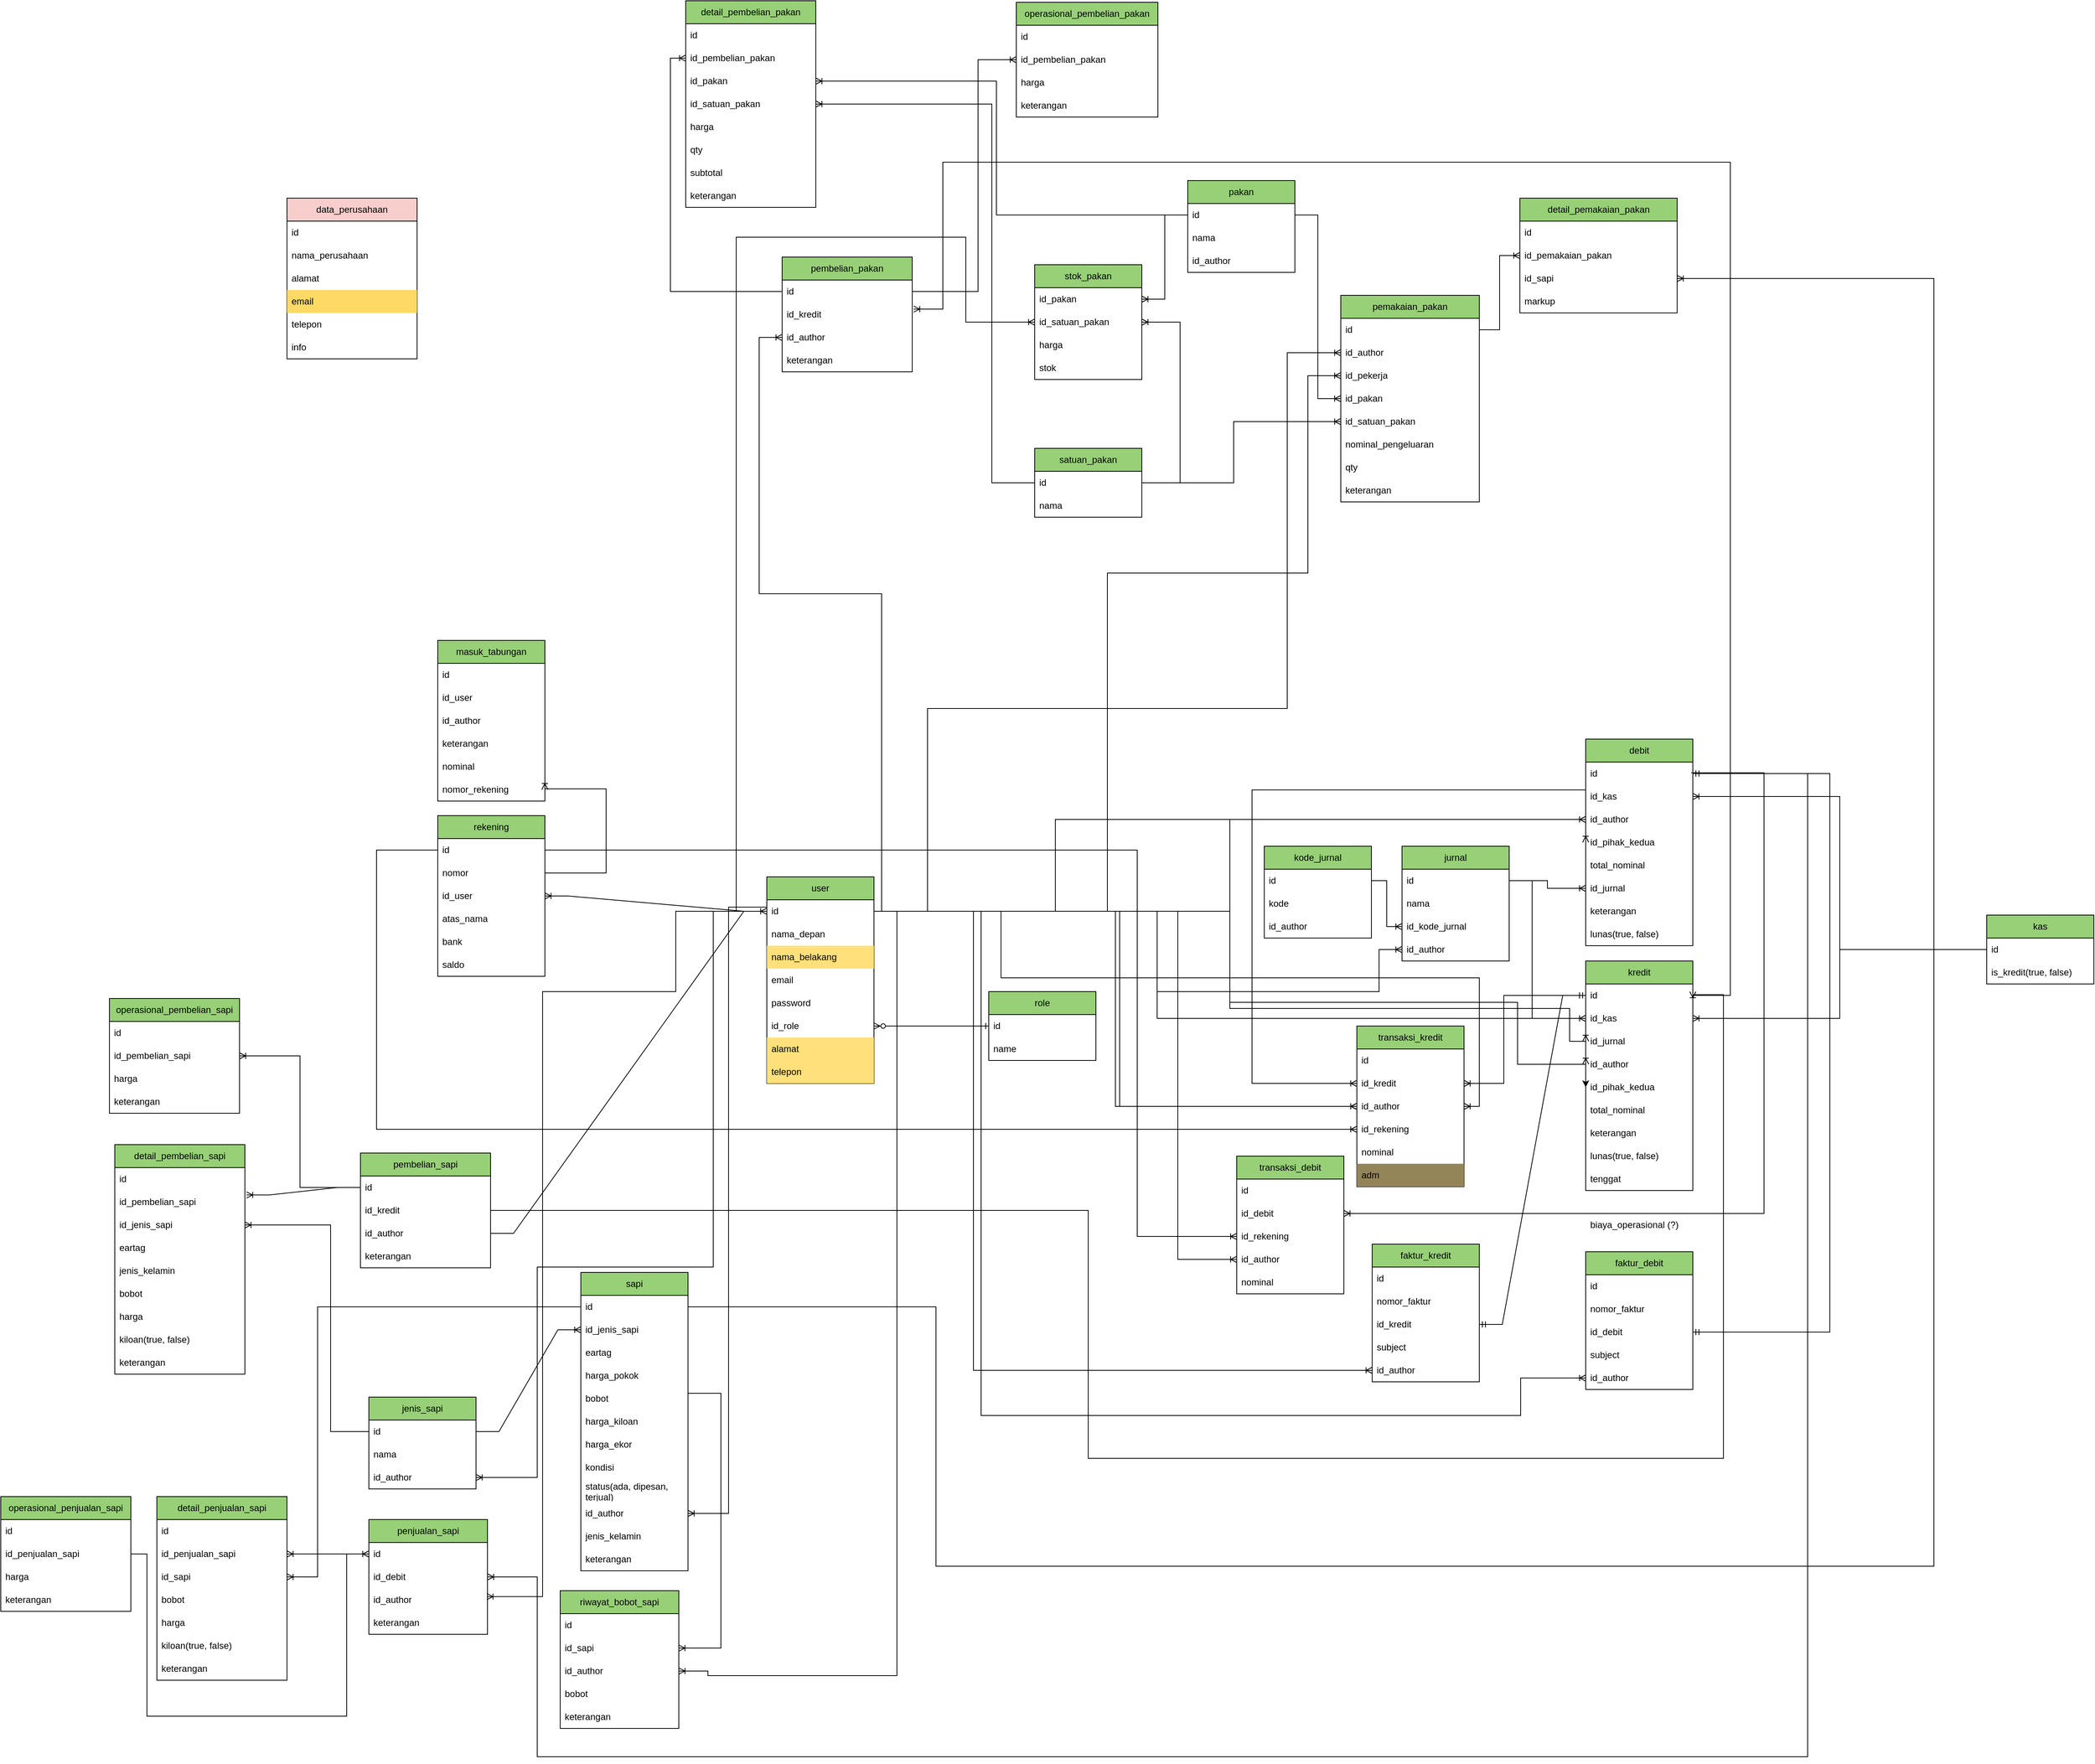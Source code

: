 <mxfile version="21.2.8" type="device">
  <diagram name="Halaman-1" id="BvxV7-awmouPTDxM876I">
    <mxGraphModel dx="1942" dy="1659" grid="0" gridSize="10" guides="1" tooltips="1" connect="1" arrows="1" fold="1" page="1" pageScale="1" pageWidth="827" pageHeight="1169" math="0" shadow="0">
      <root>
        <mxCell id="0" />
        <mxCell id="1" parent="0" />
        <mxCell id="dUojbGR3nf-XID8RkP2a-4" value="user" style="swimlane;fontStyle=0;childLayout=stackLayout;horizontal=1;startSize=30;horizontalStack=0;resizeParent=1;resizeParentMax=0;resizeLast=0;collapsible=1;marginBottom=0;whiteSpace=wrap;html=1;fillColor=#97D077;" parent="1" vertex="1">
          <mxGeometry x="240" y="-10" width="140" height="270" as="geometry">
            <mxRectangle x="240" y="-10" width="58" height="30" as="alternateBounds" />
          </mxGeometry>
        </mxCell>
        <mxCell id="dUojbGR3nf-XID8RkP2a-5" value="id" style="text;strokeColor=none;fillColor=none;align=left;verticalAlign=middle;spacingLeft=4;spacingRight=4;overflow=hidden;points=[[0,0.5],[1,0.5]];portConstraint=eastwest;rotatable=0;whiteSpace=wrap;html=1;" parent="dUojbGR3nf-XID8RkP2a-4" vertex="1">
          <mxGeometry y="30" width="140" height="30" as="geometry" />
        </mxCell>
        <mxCell id="dUojbGR3nf-XID8RkP2a-6" value="nama_depan" style="text;strokeColor=none;fillColor=none;align=left;verticalAlign=middle;spacingLeft=4;spacingRight=4;overflow=hidden;points=[[0,0.5],[1,0.5]];portConstraint=eastwest;rotatable=0;whiteSpace=wrap;html=1;" parent="dUojbGR3nf-XID8RkP2a-4" vertex="1">
          <mxGeometry y="60" width="140" height="30" as="geometry" />
        </mxCell>
        <mxCell id="dUojbGR3nf-XID8RkP2a-7" value="nama_belakang" style="text;strokeColor=none;fillColor=#FFE07A;align=left;verticalAlign=middle;spacingLeft=4;spacingRight=4;overflow=hidden;points=[[0,0.5],[1,0.5]];portConstraint=eastwest;rotatable=0;whiteSpace=wrap;html=1;" parent="dUojbGR3nf-XID8RkP2a-4" vertex="1">
          <mxGeometry y="90" width="140" height="30" as="geometry" />
        </mxCell>
        <mxCell id="dUojbGR3nf-XID8RkP2a-8" value="email" style="text;strokeColor=none;fillColor=none;align=left;verticalAlign=middle;spacingLeft=4;spacingRight=4;overflow=hidden;points=[[0,0.5],[1,0.5]];portConstraint=eastwest;rotatable=0;whiteSpace=wrap;html=1;" parent="dUojbGR3nf-XID8RkP2a-4" vertex="1">
          <mxGeometry y="120" width="140" height="30" as="geometry" />
        </mxCell>
        <mxCell id="dUojbGR3nf-XID8RkP2a-9" value="password" style="text;strokeColor=none;fillColor=none;align=left;verticalAlign=middle;spacingLeft=4;spacingRight=4;overflow=hidden;points=[[0,0.5],[1,0.5]];portConstraint=eastwest;rotatable=0;whiteSpace=wrap;html=1;" parent="dUojbGR3nf-XID8RkP2a-4" vertex="1">
          <mxGeometry y="150" width="140" height="30" as="geometry" />
        </mxCell>
        <mxCell id="dUojbGR3nf-XID8RkP2a-16" value="id_role" style="text;strokeColor=none;fillColor=none;align=left;verticalAlign=middle;spacingLeft=4;spacingRight=4;overflow=hidden;points=[[0,0.5],[1,0.5]];portConstraint=eastwest;rotatable=0;whiteSpace=wrap;html=1;" parent="dUojbGR3nf-XID8RkP2a-4" vertex="1">
          <mxGeometry y="180" width="140" height="30" as="geometry" />
        </mxCell>
        <mxCell id="dUojbGR3nf-XID8RkP2a-14" value="alamat" style="text;strokeColor=none;fillColor=#FFE07A;align=left;verticalAlign=middle;spacingLeft=4;spacingRight=4;overflow=hidden;points=[[0,0.5],[1,0.5]];portConstraint=eastwest;rotatable=0;whiteSpace=wrap;html=1;" parent="dUojbGR3nf-XID8RkP2a-4" vertex="1">
          <mxGeometry y="210" width="140" height="30" as="geometry" />
        </mxCell>
        <mxCell id="dUojbGR3nf-XID8RkP2a-13" value="telepon" style="text;strokeColor=none;fillColor=#FFE07A;align=left;verticalAlign=middle;spacingLeft=4;spacingRight=4;overflow=hidden;points=[[0,0.5],[1,0.5]];portConstraint=eastwest;rotatable=0;whiteSpace=wrap;html=1;" parent="dUojbGR3nf-XID8RkP2a-4" vertex="1">
          <mxGeometry y="240" width="140" height="30" as="geometry" />
        </mxCell>
        <mxCell id="dUojbGR3nf-XID8RkP2a-17" value="role" style="swimlane;fontStyle=0;childLayout=stackLayout;horizontal=1;startSize=30;horizontalStack=0;resizeParent=1;resizeParentMax=0;resizeLast=0;collapsible=1;marginBottom=0;whiteSpace=wrap;html=1;fillColor=#97D077;" parent="1" vertex="1">
          <mxGeometry x="530" y="140" width="140" height="90" as="geometry" />
        </mxCell>
        <mxCell id="dUojbGR3nf-XID8RkP2a-18" value="id" style="text;strokeColor=none;fillColor=none;align=left;verticalAlign=middle;spacingLeft=4;spacingRight=4;overflow=hidden;points=[[0,0.5],[1,0.5]];portConstraint=eastwest;rotatable=0;whiteSpace=wrap;html=1;" parent="dUojbGR3nf-XID8RkP2a-17" vertex="1">
          <mxGeometry y="30" width="140" height="30" as="geometry" />
        </mxCell>
        <mxCell id="dUojbGR3nf-XID8RkP2a-20" value="name" style="text;strokeColor=none;fillColor=none;align=left;verticalAlign=middle;spacingLeft=4;spacingRight=4;overflow=hidden;points=[[0,0.5],[1,0.5]];portConstraint=eastwest;rotatable=0;whiteSpace=wrap;html=1;" parent="dUojbGR3nf-XID8RkP2a-17" vertex="1">
          <mxGeometry y="60" width="140" height="30" as="geometry" />
        </mxCell>
        <mxCell id="dUojbGR3nf-XID8RkP2a-75" value="jurnal" style="swimlane;fontStyle=0;childLayout=stackLayout;horizontal=1;startSize=30;horizontalStack=0;resizeParent=1;resizeParentMax=0;resizeLast=0;collapsible=1;marginBottom=0;whiteSpace=wrap;html=1;fillColor=#97D077;" parent="1" vertex="1">
          <mxGeometry x="1070" y="-50" width="140" height="150" as="geometry" />
        </mxCell>
        <mxCell id="dUojbGR3nf-XID8RkP2a-76" value="id" style="text;strokeColor=none;fillColor=none;align=left;verticalAlign=middle;spacingLeft=4;spacingRight=4;overflow=hidden;points=[[0,0.5],[1,0.5]];portConstraint=eastwest;rotatable=0;whiteSpace=wrap;html=1;" parent="dUojbGR3nf-XID8RkP2a-75" vertex="1">
          <mxGeometry y="30" width="140" height="30" as="geometry" />
        </mxCell>
        <mxCell id="dUojbGR3nf-XID8RkP2a-77" value="nama" style="text;strokeColor=none;fillColor=none;align=left;verticalAlign=middle;spacingLeft=4;spacingRight=4;overflow=hidden;points=[[0,0.5],[1,0.5]];portConstraint=eastwest;rotatable=0;whiteSpace=wrap;html=1;" parent="dUojbGR3nf-XID8RkP2a-75" vertex="1">
          <mxGeometry y="60" width="140" height="30" as="geometry" />
        </mxCell>
        <mxCell id="2AS_-TMgv7fAdJ2bClLm-113" value="id_kode_jurnal" style="text;strokeColor=none;fillColor=none;align=left;verticalAlign=middle;spacingLeft=4;spacingRight=4;overflow=hidden;points=[[0,0.5],[1,0.5]];portConstraint=eastwest;rotatable=0;whiteSpace=wrap;html=1;" parent="dUojbGR3nf-XID8RkP2a-75" vertex="1">
          <mxGeometry y="90" width="140" height="30" as="geometry" />
        </mxCell>
        <mxCell id="dUojbGR3nf-XID8RkP2a-105" value="id_author" style="text;strokeColor=none;fillColor=none;align=left;verticalAlign=middle;spacingLeft=4;spacingRight=4;overflow=hidden;points=[[0,0.5],[1,0.5]];portConstraint=eastwest;rotatable=0;whiteSpace=wrap;html=1;" parent="dUojbGR3nf-XID8RkP2a-75" vertex="1">
          <mxGeometry y="120" width="140" height="30" as="geometry" />
        </mxCell>
        <mxCell id="dUojbGR3nf-XID8RkP2a-86" value="sapi" style="swimlane;fontStyle=0;childLayout=stackLayout;horizontal=1;startSize=30;horizontalStack=0;resizeParent=1;resizeParentMax=0;resizeLast=0;collapsible=1;marginBottom=0;whiteSpace=wrap;html=1;fillColor=#97D077;" parent="1" vertex="1">
          <mxGeometry x="-3" y="507" width="140" height="390" as="geometry">
            <mxRectangle x="687" y="-320" width="80" height="30" as="alternateBounds" />
          </mxGeometry>
        </mxCell>
        <mxCell id="dUojbGR3nf-XID8RkP2a-87" value="id" style="text;strokeColor=none;fillColor=none;align=left;verticalAlign=middle;spacingLeft=4;spacingRight=4;overflow=hidden;points=[[0,0.5],[1,0.5]];portConstraint=eastwest;rotatable=0;whiteSpace=wrap;html=1;" parent="dUojbGR3nf-XID8RkP2a-86" vertex="1">
          <mxGeometry y="30" width="140" height="30" as="geometry" />
        </mxCell>
        <mxCell id="oU52zkhYYkCAkQ8cLIlJ-24" value="id_jenis_sapi" style="text;strokeColor=none;fillColor=none;align=left;verticalAlign=middle;spacingLeft=4;spacingRight=4;overflow=hidden;points=[[0,0.5],[1,0.5]];portConstraint=eastwest;rotatable=0;whiteSpace=wrap;html=1;" parent="dUojbGR3nf-XID8RkP2a-86" vertex="1">
          <mxGeometry y="60" width="140" height="30" as="geometry" />
        </mxCell>
        <mxCell id="v1Z3-JhXyb_eql_rG3Kp-14" value="eartag" style="text;strokeColor=none;fillColor=none;align=left;verticalAlign=middle;spacingLeft=4;spacingRight=4;overflow=hidden;points=[[0,0.5],[1,0.5]];portConstraint=eastwest;rotatable=0;whiteSpace=wrap;html=1;" parent="dUojbGR3nf-XID8RkP2a-86" vertex="1">
          <mxGeometry y="90" width="140" height="30" as="geometry" />
        </mxCell>
        <mxCell id="0ovkkbI_wrgNX8tIHzGf-122" value="harga_pokok" style="text;strokeColor=none;fillColor=none;align=left;verticalAlign=middle;spacingLeft=4;spacingRight=4;overflow=hidden;points=[[0,0.5],[1,0.5]];portConstraint=eastwest;rotatable=0;whiteSpace=wrap;html=1;" parent="dUojbGR3nf-XID8RkP2a-86" vertex="1">
          <mxGeometry y="120" width="140" height="30" as="geometry" />
        </mxCell>
        <mxCell id="v1Z3-JhXyb_eql_rG3Kp-10" value="bobot" style="text;strokeColor=none;fillColor=none;align=left;verticalAlign=middle;spacingLeft=4;spacingRight=4;overflow=hidden;points=[[0,0.5],[1,0.5]];portConstraint=eastwest;rotatable=0;whiteSpace=wrap;html=1;" parent="dUojbGR3nf-XID8RkP2a-86" vertex="1">
          <mxGeometry y="150" width="140" height="30" as="geometry" />
        </mxCell>
        <mxCell id="v1Z3-JhXyb_eql_rG3Kp-11" value="harga_kiloan" style="text;strokeColor=none;fillColor=none;align=left;verticalAlign=middle;spacingLeft=4;spacingRight=4;overflow=hidden;points=[[0,0.5],[1,0.5]];portConstraint=eastwest;rotatable=0;whiteSpace=wrap;html=1;" parent="dUojbGR3nf-XID8RkP2a-86" vertex="1">
          <mxGeometry y="180" width="140" height="30" as="geometry" />
        </mxCell>
        <mxCell id="v1Z3-JhXyb_eql_rG3Kp-12" value="harga_ekor" style="text;strokeColor=none;fillColor=none;align=left;verticalAlign=middle;spacingLeft=4;spacingRight=4;overflow=hidden;points=[[0,0.5],[1,0.5]];portConstraint=eastwest;rotatable=0;whiteSpace=wrap;html=1;" parent="dUojbGR3nf-XID8RkP2a-86" vertex="1">
          <mxGeometry y="210" width="140" height="30" as="geometry" />
        </mxCell>
        <mxCell id="v1Z3-JhXyb_eql_rG3Kp-13" value="kondisi" style="text;strokeColor=none;fillColor=none;align=left;verticalAlign=middle;spacingLeft=4;spacingRight=4;overflow=hidden;points=[[0,0.5],[1,0.5]];portConstraint=eastwest;rotatable=0;whiteSpace=wrap;html=1;" parent="dUojbGR3nf-XID8RkP2a-86" vertex="1">
          <mxGeometry y="240" width="140" height="30" as="geometry" />
        </mxCell>
        <mxCell id="oU52zkhYYkCAkQ8cLIlJ-25" value="status(ada, dipesan, terjual)" style="text;strokeColor=none;fillColor=none;align=left;verticalAlign=middle;spacingLeft=4;spacingRight=4;overflow=hidden;points=[[0,0.5],[1,0.5]];portConstraint=eastwest;rotatable=0;whiteSpace=wrap;html=1;" parent="dUojbGR3nf-XID8RkP2a-86" vertex="1">
          <mxGeometry y="270" width="140" height="30" as="geometry" />
        </mxCell>
        <mxCell id="TY7GTJ_VE3zJBdTlaGuK-15" value="id_author" style="text;strokeColor=none;fillColor=none;align=left;verticalAlign=middle;spacingLeft=4;spacingRight=4;overflow=hidden;points=[[0,0.5],[1,0.5]];portConstraint=eastwest;rotatable=0;whiteSpace=wrap;html=1;" parent="dUojbGR3nf-XID8RkP2a-86" vertex="1">
          <mxGeometry y="300" width="140" height="30" as="geometry" />
        </mxCell>
        <mxCell id="0ovkkbI_wrgNX8tIHzGf-2" value="jenis_kelamin" style="text;strokeColor=none;fillColor=none;align=left;verticalAlign=middle;spacingLeft=4;spacingRight=4;overflow=hidden;points=[[0,0.5],[1,0.5]];portConstraint=eastwest;rotatable=0;whiteSpace=wrap;html=1;" parent="dUojbGR3nf-XID8RkP2a-86" vertex="1">
          <mxGeometry y="330" width="140" height="30" as="geometry" />
        </mxCell>
        <mxCell id="z3B__PwLJVRR9AzoD7FM-11" value="keterangan" style="text;strokeColor=none;fillColor=none;align=left;verticalAlign=middle;spacingLeft=4;spacingRight=4;overflow=hidden;points=[[0,0.5],[1,0.5]];portConstraint=eastwest;rotatable=0;whiteSpace=wrap;html=1;" parent="dUojbGR3nf-XID8RkP2a-86" vertex="1">
          <mxGeometry y="360" width="140" height="30" as="geometry" />
        </mxCell>
        <mxCell id="TY7GTJ_VE3zJBdTlaGuK-3" value="" style="edgeStyle=entityRelationEdgeStyle;endArrow=ERzeroToMany;startArrow=ERone;endFill=1;startFill=0;exitX=0;exitY=0.5;exitDx=0;exitDy=0;entryX=1;entryY=0.5;entryDx=0;entryDy=0;" parent="1" source="dUojbGR3nf-XID8RkP2a-18" target="dUojbGR3nf-XID8RkP2a-16" edge="1">
          <mxGeometry width="100" height="100" relative="1" as="geometry">
            <mxPoint x="160" y="460" as="sourcePoint" />
            <mxPoint x="410" y="185" as="targetPoint" />
          </mxGeometry>
        </mxCell>
        <mxCell id="dUojbGR3nf-XID8RkP2a-31" value="pakan" style="swimlane;fontStyle=0;childLayout=stackLayout;horizontal=1;startSize=30;horizontalStack=0;resizeParent=1;resizeParentMax=0;resizeLast=0;collapsible=1;marginBottom=0;whiteSpace=wrap;html=1;fillColor=#97D077;" parent="1" vertex="1">
          <mxGeometry x="790" y="-920" width="140" height="120" as="geometry" />
        </mxCell>
        <mxCell id="dUojbGR3nf-XID8RkP2a-32" value="id" style="text;strokeColor=none;fillColor=none;align=left;verticalAlign=middle;spacingLeft=4;spacingRight=4;overflow=hidden;points=[[0,0.5],[1,0.5]];portConstraint=eastwest;rotatable=0;whiteSpace=wrap;html=1;" parent="dUojbGR3nf-XID8RkP2a-31" vertex="1">
          <mxGeometry y="30" width="140" height="30" as="geometry" />
        </mxCell>
        <mxCell id="dUojbGR3nf-XID8RkP2a-33" value="nama" style="text;strokeColor=none;fillColor=none;align=left;verticalAlign=middle;spacingLeft=4;spacingRight=4;overflow=hidden;points=[[0,0.5],[1,0.5]];portConstraint=eastwest;rotatable=0;whiteSpace=wrap;html=1;" parent="dUojbGR3nf-XID8RkP2a-31" vertex="1">
          <mxGeometry y="60" width="140" height="30" as="geometry" />
        </mxCell>
        <mxCell id="dUojbGR3nf-XID8RkP2a-103" value="id_author" style="text;strokeColor=none;fillColor=none;align=left;verticalAlign=middle;spacingLeft=4;spacingRight=4;overflow=hidden;points=[[0,0.5],[1,0.5]];portConstraint=eastwest;rotatable=0;whiteSpace=wrap;html=1;" parent="dUojbGR3nf-XID8RkP2a-31" vertex="1">
          <mxGeometry y="90" width="140" height="30" as="geometry" />
        </mxCell>
        <mxCell id="2AS_-TMgv7fAdJ2bClLm-7" value="rekening" style="swimlane;fontStyle=0;childLayout=stackLayout;horizontal=1;startSize=30;horizontalStack=0;resizeParent=1;resizeParentMax=0;resizeLast=0;collapsible=1;marginBottom=0;whiteSpace=wrap;html=1;fillColor=#97D077;" parent="1" vertex="1">
          <mxGeometry x="-190" y="-90" width="140" height="210" as="geometry" />
        </mxCell>
        <mxCell id="2AS_-TMgv7fAdJ2bClLm-8" value="id" style="text;strokeColor=none;fillColor=none;align=left;verticalAlign=middle;spacingLeft=4;spacingRight=4;overflow=hidden;points=[[0,0.5],[1,0.5]];portConstraint=eastwest;rotatable=0;whiteSpace=wrap;html=1;" parent="2AS_-TMgv7fAdJ2bClLm-7" vertex="1">
          <mxGeometry y="30" width="140" height="30" as="geometry" />
        </mxCell>
        <mxCell id="z3B__PwLJVRR9AzoD7FM-4" value="nomor" style="text;strokeColor=none;fillColor=none;align=left;verticalAlign=middle;spacingLeft=4;spacingRight=4;overflow=hidden;points=[[0,0.5],[1,0.5]];portConstraint=eastwest;rotatable=0;whiteSpace=wrap;html=1;" parent="2AS_-TMgv7fAdJ2bClLm-7" vertex="1">
          <mxGeometry y="60" width="140" height="30" as="geometry" />
        </mxCell>
        <mxCell id="2AS_-TMgv7fAdJ2bClLm-15" value="id_user" style="text;strokeColor=none;fillColor=none;align=left;verticalAlign=middle;spacingLeft=4;spacingRight=4;overflow=hidden;points=[[0,0.5],[1,0.5]];portConstraint=eastwest;rotatable=0;whiteSpace=wrap;html=1;" parent="2AS_-TMgv7fAdJ2bClLm-7" vertex="1">
          <mxGeometry y="90" width="140" height="30" as="geometry" />
        </mxCell>
        <mxCell id="2AS_-TMgv7fAdJ2bClLm-9" value="atas_nama" style="text;strokeColor=none;fillColor=none;align=left;verticalAlign=middle;spacingLeft=4;spacingRight=4;overflow=hidden;points=[[0,0.5],[1,0.5]];portConstraint=eastwest;rotatable=0;whiteSpace=wrap;html=1;" parent="2AS_-TMgv7fAdJ2bClLm-7" vertex="1">
          <mxGeometry y="120" width="140" height="30" as="geometry" />
        </mxCell>
        <mxCell id="2AS_-TMgv7fAdJ2bClLm-14" value="bank" style="text;strokeColor=none;fillColor=none;align=left;verticalAlign=middle;spacingLeft=4;spacingRight=4;overflow=hidden;points=[[0,0.5],[1,0.5]];portConstraint=eastwest;rotatable=0;whiteSpace=wrap;html=1;" parent="2AS_-TMgv7fAdJ2bClLm-7" vertex="1">
          <mxGeometry y="150" width="140" height="30" as="geometry" />
        </mxCell>
        <mxCell id="hdHKGQENbduNfrMSDR7r-1" value="saldo" style="text;strokeColor=none;fillColor=none;align=left;verticalAlign=middle;spacingLeft=4;spacingRight=4;overflow=hidden;points=[[0,0.5],[1,0.5]];portConstraint=eastwest;rotatable=0;whiteSpace=wrap;html=1;" parent="2AS_-TMgv7fAdJ2bClLm-7" vertex="1">
          <mxGeometry y="180" width="140" height="30" as="geometry" />
        </mxCell>
        <mxCell id="2AS_-TMgv7fAdJ2bClLm-16" value="" style="edgeStyle=entityRelationEdgeStyle;fontSize=12;html=1;endArrow=ERoneToMany;rounded=0;exitX=0;exitY=0.5;exitDx=0;exitDy=0;entryX=1;entryY=0.5;entryDx=0;entryDy=0;" parent="1" source="dUojbGR3nf-XID8RkP2a-5" target="2AS_-TMgv7fAdJ2bClLm-15" edge="1">
          <mxGeometry width="100" height="100" relative="1" as="geometry">
            <mxPoint x="170" y="380" as="sourcePoint" />
            <mxPoint x="270" y="280" as="targetPoint" />
          </mxGeometry>
        </mxCell>
        <mxCell id="dUojbGR3nf-XID8RkP2a-106" value="masuk_tabungan" style="swimlane;fontStyle=0;childLayout=stackLayout;horizontal=1;startSize=30;horizontalStack=0;resizeParent=1;resizeParentMax=0;resizeLast=0;collapsible=1;marginBottom=0;whiteSpace=wrap;html=1;fillColor=#97D077;" parent="1" vertex="1">
          <mxGeometry x="-190" y="-319" width="140" height="210" as="geometry" />
        </mxCell>
        <mxCell id="dUojbGR3nf-XID8RkP2a-107" value="id" style="text;strokeColor=none;fillColor=none;align=left;verticalAlign=middle;spacingLeft=4;spacingRight=4;overflow=hidden;points=[[0,0.5],[1,0.5]];portConstraint=eastwest;rotatable=0;whiteSpace=wrap;html=1;" parent="dUojbGR3nf-XID8RkP2a-106" vertex="1">
          <mxGeometry y="30" width="140" height="30" as="geometry" />
        </mxCell>
        <mxCell id="dUojbGR3nf-XID8RkP2a-108" value="id_user" style="text;strokeColor=none;fillColor=none;align=left;verticalAlign=middle;spacingLeft=4;spacingRight=4;overflow=hidden;points=[[0,0.5],[1,0.5]];portConstraint=eastwest;rotatable=0;whiteSpace=wrap;html=1;" parent="dUojbGR3nf-XID8RkP2a-106" vertex="1">
          <mxGeometry y="60" width="140" height="30" as="geometry" />
        </mxCell>
        <mxCell id="dUojbGR3nf-XID8RkP2a-110" value="id_author" style="text;strokeColor=none;fillColor=none;align=left;verticalAlign=middle;spacingLeft=4;spacingRight=4;overflow=hidden;points=[[0,0.5],[1,0.5]];portConstraint=eastwest;rotatable=0;whiteSpace=wrap;html=1;" parent="dUojbGR3nf-XID8RkP2a-106" vertex="1">
          <mxGeometry y="90" width="140" height="30" as="geometry" />
        </mxCell>
        <mxCell id="dUojbGR3nf-XID8RkP2a-111" value="keterangan" style="text;strokeColor=none;fillColor=none;align=left;verticalAlign=middle;spacingLeft=4;spacingRight=4;overflow=hidden;points=[[0,0.5],[1,0.5]];portConstraint=eastwest;rotatable=0;whiteSpace=wrap;html=1;" parent="dUojbGR3nf-XID8RkP2a-106" vertex="1">
          <mxGeometry y="120" width="140" height="30" as="geometry" />
        </mxCell>
        <mxCell id="2AS_-TMgv7fAdJ2bClLm-5" value="nominal" style="text;strokeColor=none;fillColor=none;align=left;verticalAlign=middle;spacingLeft=4;spacingRight=4;overflow=hidden;points=[[0,0.5],[1,0.5]];portConstraint=eastwest;rotatable=0;whiteSpace=wrap;html=1;" parent="dUojbGR3nf-XID8RkP2a-106" vertex="1">
          <mxGeometry y="150" width="140" height="30" as="geometry" />
        </mxCell>
        <mxCell id="2AS_-TMgv7fAdJ2bClLm-6" value="nomor_rekening" style="text;strokeColor=none;fillColor=none;align=left;verticalAlign=middle;spacingLeft=4;spacingRight=4;overflow=hidden;points=[[0,0.5],[1,0.5]];portConstraint=eastwest;rotatable=0;whiteSpace=wrap;html=1;" parent="dUojbGR3nf-XID8RkP2a-106" vertex="1">
          <mxGeometry y="180" width="140" height="30" as="geometry" />
        </mxCell>
        <mxCell id="2AS_-TMgv7fAdJ2bClLm-19" value="" style="fontSize=12;html=1;endArrow=ERoneToMany;rounded=0;exitX=1;exitY=0.5;exitDx=0;exitDy=0;entryX=1;entryY=0.5;entryDx=0;entryDy=0;edgeStyle=orthogonalEdgeStyle;" parent="1" source="z3B__PwLJVRR9AzoD7FM-4" target="2AS_-TMgv7fAdJ2bClLm-6" edge="1">
          <mxGeometry width="100" height="100" relative="1" as="geometry">
            <mxPoint x="200" y="-90" as="sourcePoint" />
            <mxPoint x="300" y="-190" as="targetPoint" />
            <Array as="points">
              <mxPoint x="30" y="-15" />
              <mxPoint x="30" y="-125" />
            </Array>
          </mxGeometry>
        </mxCell>
        <mxCell id="0ovkkbI_wrgNX8tIHzGf-48" style="edgeStyle=orthogonalEdgeStyle;shape=connector;rounded=0;orthogonalLoop=1;jettySize=auto;html=1;entryX=1;entryY=0.5;entryDx=0;entryDy=0;labelBackgroundColor=default;strokeColor=default;fontFamily=Helvetica;fontSize=12;fontColor=default;endArrow=ERoneToMany;" parent="1" source="2AS_-TMgv7fAdJ2bClLm-31" target="0ovkkbI_wrgNX8tIHzGf-45" edge="1">
          <mxGeometry relative="1" as="geometry">
            <Array as="points">
              <mxPoint x="534" y="-525" />
              <mxPoint x="534" y="-1020" />
            </Array>
          </mxGeometry>
        </mxCell>
        <mxCell id="2AS_-TMgv7fAdJ2bClLm-31" value="satuan_pakan" style="swimlane;fontStyle=0;childLayout=stackLayout;horizontal=1;startSize=30;horizontalStack=0;resizeParent=1;resizeParentMax=0;resizeLast=0;collapsible=1;marginBottom=0;whiteSpace=wrap;html=1;fillColor=#97D077;" parent="1" vertex="1">
          <mxGeometry x="590" y="-570" width="140" height="90" as="geometry" />
        </mxCell>
        <mxCell id="2AS_-TMgv7fAdJ2bClLm-32" value="id" style="text;strokeColor=none;fillColor=none;align=left;verticalAlign=middle;spacingLeft=4;spacingRight=4;overflow=hidden;points=[[0,0.5],[1,0.5]];portConstraint=eastwest;rotatable=0;whiteSpace=wrap;html=1;" parent="2AS_-TMgv7fAdJ2bClLm-31" vertex="1">
          <mxGeometry y="30" width="140" height="30" as="geometry" />
        </mxCell>
        <mxCell id="2AS_-TMgv7fAdJ2bClLm-33" value="nama" style="text;strokeColor=none;fillColor=none;align=left;verticalAlign=middle;spacingLeft=4;spacingRight=4;overflow=hidden;points=[[0,0.5],[1,0.5]];portConstraint=eastwest;rotatable=0;whiteSpace=wrap;html=1;" parent="2AS_-TMgv7fAdJ2bClLm-31" vertex="1">
          <mxGeometry y="60" width="140" height="30" as="geometry" />
        </mxCell>
        <mxCell id="2AS_-TMgv7fAdJ2bClLm-45" value="pembelian_pakan" style="swimlane;fontStyle=0;childLayout=stackLayout;horizontal=1;startSize=30;horizontalStack=0;resizeParent=1;resizeParentMax=0;resizeLast=0;collapsible=1;marginBottom=0;whiteSpace=wrap;html=1;fillColor=#97D077;" parent="1" vertex="1">
          <mxGeometry x="260" y="-820" width="170" height="150" as="geometry" />
        </mxCell>
        <mxCell id="2AS_-TMgv7fAdJ2bClLm-46" value="id" style="text;strokeColor=none;fillColor=none;align=left;verticalAlign=middle;spacingLeft=4;spacingRight=4;overflow=hidden;points=[[0,0.5],[1,0.5]];portConstraint=eastwest;rotatable=0;whiteSpace=wrap;html=1;" parent="2AS_-TMgv7fAdJ2bClLm-45" vertex="1">
          <mxGeometry y="30" width="170" height="30" as="geometry" />
        </mxCell>
        <mxCell id="oU52zkhYYkCAkQ8cLIlJ-36" value="id_kredit" style="text;strokeColor=none;fillColor=none;align=left;verticalAlign=middle;spacingLeft=4;spacingRight=4;overflow=hidden;points=[[0,0.5],[1,0.5]];portConstraint=eastwest;rotatable=0;whiteSpace=wrap;html=1;" parent="2AS_-TMgv7fAdJ2bClLm-45" vertex="1">
          <mxGeometry y="60" width="170" height="30" as="geometry" />
        </mxCell>
        <mxCell id="2AS_-TMgv7fAdJ2bClLm-47" value="id_author" style="text;strokeColor=none;fillColor=none;align=left;verticalAlign=middle;spacingLeft=4;spacingRight=4;overflow=hidden;points=[[0,0.5],[1,0.5]];portConstraint=eastwest;rotatable=0;whiteSpace=wrap;html=1;" parent="2AS_-TMgv7fAdJ2bClLm-45" vertex="1">
          <mxGeometry y="90" width="170" height="30" as="geometry" />
        </mxCell>
        <mxCell id="0ovkkbI_wrgNX8tIHzGf-105" value="keterangan" style="text;strokeColor=none;fillColor=none;align=left;verticalAlign=middle;spacingLeft=4;spacingRight=4;overflow=hidden;points=[[0,0.5],[1,0.5]];portConstraint=eastwest;rotatable=0;whiteSpace=wrap;html=1;" parent="2AS_-TMgv7fAdJ2bClLm-45" vertex="1">
          <mxGeometry y="120" width="170" height="30" as="geometry" />
        </mxCell>
        <mxCell id="2AS_-TMgv7fAdJ2bClLm-53" value="" style="edgeStyle=orthogonalEdgeStyle;fontSize=12;html=1;endArrow=ERoneToMany;rounded=0;exitX=0;exitY=0.5;exitDx=0;exitDy=0;entryX=1;entryY=0.5;entryDx=0;entryDy=0;" parent="1" source="dUojbGR3nf-XID8RkP2a-32" target="0ovkkbI_wrgNX8tIHzGf-43" edge="1">
          <mxGeometry width="100" height="100" relative="1" as="geometry">
            <mxPoint x="-240" y="-250" as="sourcePoint" />
            <mxPoint x="-130" y="-440" as="targetPoint" />
            <Array as="points">
              <mxPoint x="540" y="-875" />
              <mxPoint x="540" y="-1050" />
            </Array>
          </mxGeometry>
        </mxCell>
        <mxCell id="2AS_-TMgv7fAdJ2bClLm-59" value="" style="edgeStyle=orthogonalEdgeStyle;fontSize=12;html=1;endArrow=ERoneToMany;rounded=0;exitX=1;exitY=0.5;exitDx=0;exitDy=0;entryX=0;entryY=0.5;entryDx=0;entryDy=0;elbow=vertical;" parent="1" source="dUojbGR3nf-XID8RkP2a-5" target="2AS_-TMgv7fAdJ2bClLm-47" edge="1">
          <mxGeometry width="100" height="100" relative="1" as="geometry">
            <mxPoint x="540" y="30" as="sourcePoint" />
            <mxPoint x="640" y="-70" as="targetPoint" />
            <Array as="points">
              <mxPoint x="390" y="35" />
              <mxPoint x="390" y="-380" />
              <mxPoint x="230" y="-380" />
              <mxPoint x="230" y="-715" />
            </Array>
          </mxGeometry>
        </mxCell>
        <mxCell id="2AS_-TMgv7fAdJ2bClLm-62" value="pemakaian_pakan" style="swimlane;fontStyle=0;childLayout=stackLayout;horizontal=1;startSize=30;horizontalStack=0;resizeParent=1;resizeParentMax=0;resizeLast=0;collapsible=1;marginBottom=0;whiteSpace=wrap;html=1;fillColor=#97D077;" parent="1" vertex="1">
          <mxGeometry x="990" y="-770" width="181" height="270" as="geometry" />
        </mxCell>
        <mxCell id="2AS_-TMgv7fAdJ2bClLm-63" value="id" style="text;strokeColor=none;fillColor=none;align=left;verticalAlign=middle;spacingLeft=4;spacingRight=4;overflow=hidden;points=[[0,0.5],[1,0.5]];portConstraint=eastwest;rotatable=0;whiteSpace=wrap;html=1;" parent="2AS_-TMgv7fAdJ2bClLm-62" vertex="1">
          <mxGeometry y="30" width="181" height="30" as="geometry" />
        </mxCell>
        <mxCell id="2AS_-TMgv7fAdJ2bClLm-66" value="id_author" style="text;strokeColor=none;fillColor=none;align=left;verticalAlign=middle;spacingLeft=4;spacingRight=4;overflow=hidden;points=[[0,0.5],[1,0.5]];portConstraint=eastwest;rotatable=0;whiteSpace=wrap;html=1;" parent="2AS_-TMgv7fAdJ2bClLm-62" vertex="1">
          <mxGeometry y="60" width="181" height="30" as="geometry" />
        </mxCell>
        <mxCell id="0ovkkbI_wrgNX8tIHzGf-78" value="id_pekerja" style="text;strokeColor=none;fillColor=none;align=left;verticalAlign=middle;spacingLeft=4;spacingRight=4;overflow=hidden;points=[[0,0.5],[1,0.5]];portConstraint=eastwest;rotatable=0;whiteSpace=wrap;html=1;" parent="2AS_-TMgv7fAdJ2bClLm-62" vertex="1">
          <mxGeometry y="90" width="181" height="30" as="geometry" />
        </mxCell>
        <mxCell id="2AS_-TMgv7fAdJ2bClLm-64" value="id_pakan" style="text;strokeColor=none;fillColor=none;align=left;verticalAlign=middle;spacingLeft=4;spacingRight=4;overflow=hidden;points=[[0,0.5],[1,0.5]];portConstraint=eastwest;rotatable=0;whiteSpace=wrap;html=1;" parent="2AS_-TMgv7fAdJ2bClLm-62" vertex="1">
          <mxGeometry y="120" width="181" height="30" as="geometry" />
        </mxCell>
        <mxCell id="2AS_-TMgv7fAdJ2bClLm-67" value="id_satuan_pakan" style="text;strokeColor=none;fillColor=none;align=left;verticalAlign=middle;spacingLeft=4;spacingRight=4;overflow=hidden;points=[[0,0.5],[1,0.5]];portConstraint=eastwest;rotatable=0;whiteSpace=wrap;html=1;" parent="2AS_-TMgv7fAdJ2bClLm-62" vertex="1">
          <mxGeometry y="150" width="181" height="30" as="geometry" />
        </mxCell>
        <mxCell id="2AS_-TMgv7fAdJ2bClLm-68" value="nominal_pengeluaran" style="text;strokeColor=none;fillColor=none;align=left;verticalAlign=middle;spacingLeft=4;spacingRight=4;overflow=hidden;points=[[0,0.5],[1,0.5]];portConstraint=eastwest;rotatable=0;whiteSpace=wrap;html=1;" parent="2AS_-TMgv7fAdJ2bClLm-62" vertex="1">
          <mxGeometry y="180" width="181" height="30" as="geometry" />
        </mxCell>
        <mxCell id="2AS_-TMgv7fAdJ2bClLm-69" value="qty" style="text;strokeColor=none;fillColor=none;align=left;verticalAlign=middle;spacingLeft=4;spacingRight=4;overflow=hidden;points=[[0,0.5],[1,0.5]];portConstraint=eastwest;rotatable=0;whiteSpace=wrap;html=1;" parent="2AS_-TMgv7fAdJ2bClLm-62" vertex="1">
          <mxGeometry y="210" width="181" height="30" as="geometry" />
        </mxCell>
        <mxCell id="2AS_-TMgv7fAdJ2bClLm-44" value="keterangan" style="text;strokeColor=none;fillColor=none;align=left;verticalAlign=middle;spacingLeft=4;spacingRight=4;overflow=hidden;points=[[0,0.5],[1,0.5]];portConstraint=eastwest;rotatable=0;whiteSpace=wrap;html=1;" parent="2AS_-TMgv7fAdJ2bClLm-62" vertex="1">
          <mxGeometry y="240" width="181" height="30" as="geometry" />
        </mxCell>
        <mxCell id="2AS_-TMgv7fAdJ2bClLm-70" value="" style="edgeStyle=entityRelationEdgeStyle;fontSize=12;html=1;endArrow=ERoneToMany;rounded=0;exitX=1;exitY=0.5;exitDx=0;exitDy=0;entryX=0;entryY=0.5;entryDx=0;entryDy=0;" parent="1" source="dUojbGR3nf-XID8RkP2a-32" target="2AS_-TMgv7fAdJ2bClLm-64" edge="1">
          <mxGeometry width="100" height="100" relative="1" as="geometry">
            <mxPoint x="430" y="-270" as="sourcePoint" />
            <mxPoint x="530" y="-370" as="targetPoint" />
          </mxGeometry>
        </mxCell>
        <mxCell id="2AS_-TMgv7fAdJ2bClLm-71" value="" style="edgeStyle=orthogonalEdgeStyle;fontSize=12;html=1;endArrow=ERoneToMany;rounded=0;entryX=0;entryY=0.5;entryDx=0;entryDy=0;movable=1;resizable=1;rotatable=1;deletable=1;editable=1;locked=0;connectable=1;exitX=1;exitY=0.5;exitDx=0;exitDy=0;" parent="1" source="2AS_-TMgv7fAdJ2bClLm-32" target="2AS_-TMgv7fAdJ2bClLm-67" edge="1">
          <mxGeometry width="100" height="100" relative="1" as="geometry">
            <mxPoint x="780" y="-490" as="sourcePoint" />
            <mxPoint x="430" y="-450" as="targetPoint" />
            <Array as="points">
              <mxPoint x="850" y="-525" />
              <mxPoint x="850" y="-605" />
            </Array>
          </mxGeometry>
        </mxCell>
        <mxCell id="2AS_-TMgv7fAdJ2bClLm-74" value="stok_pakan" style="swimlane;fontStyle=0;childLayout=stackLayout;horizontal=1;startSize=30;horizontalStack=0;resizeParent=1;resizeParentMax=0;resizeLast=0;collapsible=1;marginBottom=0;whiteSpace=wrap;html=1;fillColor=#97D077;" parent="1" vertex="1">
          <mxGeometry x="590" y="-810" width="140" height="150" as="geometry" />
        </mxCell>
        <mxCell id="2AS_-TMgv7fAdJ2bClLm-76" value="id_pakan" style="text;strokeColor=none;fillColor=none;align=left;verticalAlign=middle;spacingLeft=4;spacingRight=4;overflow=hidden;points=[[0,0.5],[1,0.5]];portConstraint=eastwest;rotatable=0;whiteSpace=wrap;html=1;" parent="2AS_-TMgv7fAdJ2bClLm-74" vertex="1">
          <mxGeometry y="30" width="140" height="30" as="geometry" />
        </mxCell>
        <mxCell id="2AS_-TMgv7fAdJ2bClLm-78" value="id_satuan_pakan" style="text;strokeColor=none;fillColor=none;align=left;verticalAlign=middle;spacingLeft=4;spacingRight=4;overflow=hidden;points=[[0,0.5],[1,0.5]];portConstraint=eastwest;rotatable=0;whiteSpace=wrap;html=1;" parent="2AS_-TMgv7fAdJ2bClLm-74" vertex="1">
          <mxGeometry y="60" width="140" height="30" as="geometry" />
        </mxCell>
        <mxCell id="0ovkkbI_wrgNX8tIHzGf-119" value="harga" style="text;strokeColor=none;fillColor=none;align=left;verticalAlign=middle;spacingLeft=4;spacingRight=4;overflow=hidden;points=[[0,0.5],[1,0.5]];portConstraint=eastwest;rotatable=0;whiteSpace=wrap;html=1;" parent="2AS_-TMgv7fAdJ2bClLm-74" vertex="1">
          <mxGeometry y="90" width="140" height="30" as="geometry" />
        </mxCell>
        <mxCell id="2AS_-TMgv7fAdJ2bClLm-80" value="stok" style="text;strokeColor=none;fillColor=none;align=left;verticalAlign=middle;spacingLeft=4;spacingRight=4;overflow=hidden;points=[[0,0.5],[1,0.5]];portConstraint=eastwest;rotatable=0;whiteSpace=wrap;html=1;" parent="2AS_-TMgv7fAdJ2bClLm-74" vertex="1">
          <mxGeometry y="120" width="140" height="30" as="geometry" />
        </mxCell>
        <mxCell id="2AS_-TMgv7fAdJ2bClLm-82" value="" style="fontSize=12;html=1;endArrow=ERoneToMany;rounded=0;exitX=1;exitY=0.5;exitDx=0;exitDy=0;entryX=1;entryY=0.5;entryDx=0;entryDy=0;edgeStyle=elbowEdgeStyle;" parent="1" source="2AS_-TMgv7fAdJ2bClLm-32" target="2AS_-TMgv7fAdJ2bClLm-78" edge="1">
          <mxGeometry width="100" height="100" relative="1" as="geometry">
            <mxPoint x="670" y="-390" as="sourcePoint" />
            <mxPoint x="770" y="-490" as="targetPoint" />
            <Array as="points">
              <mxPoint x="780" y="-390" />
            </Array>
          </mxGeometry>
        </mxCell>
        <mxCell id="2AS_-TMgv7fAdJ2bClLm-83" value="" style="edgeStyle=orthogonalEdgeStyle;fontSize=12;html=1;endArrow=ERoneToMany;rounded=0;exitX=0;exitY=0.5;exitDx=0;exitDy=0;entryX=0;entryY=0.5;entryDx=0;entryDy=0;" parent="1" source="dUojbGR3nf-XID8RkP2a-5" edge="1">
          <mxGeometry width="100" height="100" relative="1" as="geometry">
            <mxPoint x="440" y="-390" as="sourcePoint" />
            <mxPoint x="590" y="-735" as="targetPoint" />
            <Array as="points">
              <mxPoint x="200" y="35" />
              <mxPoint x="200" y="-846" />
              <mxPoint x="500" y="-846" />
              <mxPoint x="500" y="-735" />
            </Array>
          </mxGeometry>
        </mxCell>
        <mxCell id="2AS_-TMgv7fAdJ2bClLm-84" value="" style="edgeStyle=entityRelationEdgeStyle;fontSize=12;html=1;endArrow=ERoneToMany;rounded=0;exitX=0;exitY=0.5;exitDx=0;exitDy=0;entryX=1;entryY=0.5;entryDx=0;entryDy=0;" parent="1" source="dUojbGR3nf-XID8RkP2a-32" target="2AS_-TMgv7fAdJ2bClLm-76" edge="1">
          <mxGeometry width="100" height="100" relative="1" as="geometry">
            <mxPoint x="620" y="-450" as="sourcePoint" />
            <mxPoint x="720" y="-550" as="targetPoint" />
          </mxGeometry>
        </mxCell>
        <mxCell id="2AS_-TMgv7fAdJ2bClLm-96" value="debit" style="swimlane;fontStyle=0;childLayout=stackLayout;horizontal=1;startSize=30;horizontalStack=0;resizeParent=1;resizeParentMax=0;resizeLast=0;collapsible=1;marginBottom=0;whiteSpace=wrap;html=1;fillColor=#97D077;" parent="1" vertex="1">
          <mxGeometry x="1310" y="-190" width="140" height="270" as="geometry" />
        </mxCell>
        <mxCell id="TDMl-ybu1HQ5fTbJjhp0-1" value="id" style="text;strokeColor=none;fillColor=none;align=left;verticalAlign=middle;spacingLeft=4;spacingRight=4;overflow=hidden;points=[[0,0.5],[1,0.5]];portConstraint=eastwest;rotatable=0;whiteSpace=wrap;html=1;" vertex="1" parent="2AS_-TMgv7fAdJ2bClLm-96">
          <mxGeometry y="30" width="140" height="30" as="geometry" />
        </mxCell>
        <mxCell id="2AS_-TMgv7fAdJ2bClLm-97" value="id_kas" style="text;strokeColor=none;fillColor=none;align=left;verticalAlign=middle;spacingLeft=4;spacingRight=4;overflow=hidden;points=[[0,0.5],[1,0.5]];portConstraint=eastwest;rotatable=0;whiteSpace=wrap;html=1;" parent="2AS_-TMgv7fAdJ2bClLm-96" vertex="1">
          <mxGeometry y="60" width="140" height="30" as="geometry" />
        </mxCell>
        <mxCell id="2AS_-TMgv7fAdJ2bClLm-98" value="id_author" style="text;strokeColor=none;fillColor=none;align=left;verticalAlign=middle;spacingLeft=4;spacingRight=4;overflow=hidden;points=[[0,0.5],[1,0.5]];portConstraint=eastwest;rotatable=0;whiteSpace=wrap;html=1;" parent="2AS_-TMgv7fAdJ2bClLm-96" vertex="1">
          <mxGeometry y="90" width="140" height="30" as="geometry" />
        </mxCell>
        <mxCell id="2AS_-TMgv7fAdJ2bClLm-99" value="id_pihak_kedua" style="text;strokeColor=none;fillColor=none;align=left;verticalAlign=middle;spacingLeft=4;spacingRight=4;overflow=hidden;points=[[0,0.5],[1,0.5]];portConstraint=eastwest;rotatable=0;whiteSpace=wrap;html=1;" parent="2AS_-TMgv7fAdJ2bClLm-96" vertex="1">
          <mxGeometry y="120" width="140" height="30" as="geometry" />
        </mxCell>
        <mxCell id="2AS_-TMgv7fAdJ2bClLm-100" value="total_nominal" style="text;strokeColor=none;fillColor=none;align=left;verticalAlign=middle;spacingLeft=4;spacingRight=4;overflow=hidden;points=[[0,0.5],[1,0.5]];portConstraint=eastwest;rotatable=0;whiteSpace=wrap;html=1;" parent="2AS_-TMgv7fAdJ2bClLm-96" vertex="1">
          <mxGeometry y="150" width="140" height="30" as="geometry" />
        </mxCell>
        <mxCell id="2AS_-TMgv7fAdJ2bClLm-103" value="id_jurnal" style="text;strokeColor=none;fillColor=none;align=left;verticalAlign=middle;spacingLeft=4;spacingRight=4;overflow=hidden;points=[[0,0.5],[1,0.5]];portConstraint=eastwest;rotatable=0;whiteSpace=wrap;html=1;" parent="2AS_-TMgv7fAdJ2bClLm-96" vertex="1">
          <mxGeometry y="180" width="140" height="30" as="geometry" />
        </mxCell>
        <mxCell id="2AS_-TMgv7fAdJ2bClLm-101" value="keterangan" style="text;strokeColor=none;fillColor=none;align=left;verticalAlign=middle;spacingLeft=4;spacingRight=4;overflow=hidden;points=[[0,0.5],[1,0.5]];portConstraint=eastwest;rotatable=0;whiteSpace=wrap;html=1;" parent="2AS_-TMgv7fAdJ2bClLm-96" vertex="1">
          <mxGeometry y="210" width="140" height="30" as="geometry" />
        </mxCell>
        <mxCell id="oU52zkhYYkCAkQ8cLIlJ-1" value="lunas(true, false)" style="text;strokeColor=none;fillColor=none;align=left;verticalAlign=middle;spacingLeft=4;spacingRight=4;overflow=hidden;points=[[0,0.5],[1,0.5]];portConstraint=eastwest;rotatable=0;whiteSpace=wrap;html=1;" parent="2AS_-TMgv7fAdJ2bClLm-96" vertex="1">
          <mxGeometry y="240" width="140" height="30" as="geometry" />
        </mxCell>
        <mxCell id="2AS_-TMgv7fAdJ2bClLm-88" value="kredit" style="swimlane;fontStyle=0;childLayout=stackLayout;horizontal=1;startSize=30;horizontalStack=0;resizeParent=1;resizeParentMax=0;resizeLast=0;collapsible=1;marginBottom=0;whiteSpace=wrap;html=1;fillColor=#97D077;" parent="1" vertex="1">
          <mxGeometry x="1310" y="100" width="140" height="300" as="geometry" />
        </mxCell>
        <mxCell id="2AS_-TMgv7fAdJ2bClLm-89" value="id" style="text;strokeColor=none;fillColor=none;align=left;verticalAlign=middle;spacingLeft=4;spacingRight=4;overflow=hidden;points=[[0,0.5],[1,0.5]];portConstraint=eastwest;rotatable=0;whiteSpace=wrap;html=1;" parent="2AS_-TMgv7fAdJ2bClLm-88" vertex="1">
          <mxGeometry y="30" width="140" height="30" as="geometry" />
        </mxCell>
        <mxCell id="TDMl-ybu1HQ5fTbJjhp0-2" value="id_kas" style="text;strokeColor=none;fillColor=none;align=left;verticalAlign=middle;spacingLeft=4;spacingRight=4;overflow=hidden;points=[[0,0.5],[1,0.5]];portConstraint=eastwest;rotatable=0;whiteSpace=wrap;html=1;" vertex="1" parent="2AS_-TMgv7fAdJ2bClLm-88">
          <mxGeometry y="60" width="140" height="30" as="geometry" />
        </mxCell>
        <mxCell id="2AS_-TMgv7fAdJ2bClLm-102" value="id_jurnal" style="text;strokeColor=none;fillColor=none;align=left;verticalAlign=middle;spacingLeft=4;spacingRight=4;overflow=hidden;points=[[0,0.5],[1,0.5]];portConstraint=eastwest;rotatable=0;whiteSpace=wrap;html=1;" parent="2AS_-TMgv7fAdJ2bClLm-88" vertex="1">
          <mxGeometry y="90" width="140" height="30" as="geometry" />
        </mxCell>
        <mxCell id="2AS_-TMgv7fAdJ2bClLm-94" value="id_author" style="text;strokeColor=none;fillColor=none;align=left;verticalAlign=middle;spacingLeft=4;spacingRight=4;overflow=hidden;points=[[0,0.5],[1,0.5]];portConstraint=eastwest;rotatable=0;whiteSpace=wrap;html=1;" parent="2AS_-TMgv7fAdJ2bClLm-88" vertex="1">
          <mxGeometry y="120" width="140" height="30" as="geometry" />
        </mxCell>
        <mxCell id="2AS_-TMgv7fAdJ2bClLm-95" value="id_pihak_kedua" style="text;strokeColor=none;fillColor=none;align=left;verticalAlign=middle;spacingLeft=4;spacingRight=4;overflow=hidden;points=[[0,0.5],[1,0.5]];portConstraint=eastwest;rotatable=0;whiteSpace=wrap;html=1;" parent="2AS_-TMgv7fAdJ2bClLm-88" vertex="1">
          <mxGeometry y="150" width="140" height="30" as="geometry" />
        </mxCell>
        <mxCell id="z3B__PwLJVRR9AzoD7FM-19" value="total_nominal" style="text;strokeColor=none;fillColor=none;align=left;verticalAlign=middle;spacingLeft=4;spacingRight=4;overflow=hidden;points=[[0,0.5],[1,0.5]];portConstraint=eastwest;rotatable=0;whiteSpace=wrap;html=1;" parent="2AS_-TMgv7fAdJ2bClLm-88" vertex="1">
          <mxGeometry y="180" width="140" height="30" as="geometry" />
        </mxCell>
        <mxCell id="2AS_-TMgv7fAdJ2bClLm-93" value="keterangan" style="text;strokeColor=none;fillColor=none;align=left;verticalAlign=middle;spacingLeft=4;spacingRight=4;overflow=hidden;points=[[0,0.5],[1,0.5]];portConstraint=eastwest;rotatable=0;whiteSpace=wrap;html=1;" parent="2AS_-TMgv7fAdJ2bClLm-88" vertex="1">
          <mxGeometry y="210" width="140" height="30" as="geometry" />
        </mxCell>
        <mxCell id="oU52zkhYYkCAkQ8cLIlJ-3" value="lunas(true, false)" style="text;strokeColor=none;fillColor=none;align=left;verticalAlign=middle;spacingLeft=4;spacingRight=4;overflow=hidden;points=[[0,0.5],[1,0.5]];portConstraint=eastwest;rotatable=0;whiteSpace=wrap;html=1;" parent="2AS_-TMgv7fAdJ2bClLm-88" vertex="1">
          <mxGeometry y="240" width="140" height="30" as="geometry" />
        </mxCell>
        <mxCell id="oU52zkhYYkCAkQ8cLIlJ-15" value="tenggat" style="text;strokeColor=none;fillColor=none;align=left;verticalAlign=middle;spacingLeft=4;spacingRight=4;overflow=hidden;points=[[0,0.5],[1,0.5]];portConstraint=eastwest;rotatable=0;whiteSpace=wrap;html=1;" parent="2AS_-TMgv7fAdJ2bClLm-88" vertex="1">
          <mxGeometry y="270" width="140" height="30" as="geometry" />
        </mxCell>
        <mxCell id="2AS_-TMgv7fAdJ2bClLm-111" value="" style="edgeStyle=orthogonalEdgeStyle;fontSize=12;html=1;endArrow=ERoneToMany;rounded=0;entryX=0;entryY=0.5;entryDx=0;entryDy=0;exitX=1;exitY=0.5;exitDx=0;exitDy=0;" parent="1" source="dUojbGR3nf-XID8RkP2a-76" target="2AS_-TMgv7fAdJ2bClLm-102" edge="1">
          <mxGeometry width="100" height="100" relative="1" as="geometry">
            <mxPoint x="650" y="-60" as="sourcePoint" />
            <mxPoint x="760" y="200" as="targetPoint" />
            <Array as="points">
              <mxPoint x="1240" y="-5" />
              <mxPoint x="1240" y="175" />
            </Array>
          </mxGeometry>
        </mxCell>
        <mxCell id="2AS_-TMgv7fAdJ2bClLm-112" value="" style="edgeStyle=elbowEdgeStyle;fontSize=12;html=1;endArrow=ERoneToMany;rounded=0;entryX=0;entryY=0.5;entryDx=0;entryDy=0;exitX=1;exitY=0.5;exitDx=0;exitDy=0;" parent="1" source="dUojbGR3nf-XID8RkP2a-76" target="2AS_-TMgv7fAdJ2bClLm-103" edge="1">
          <mxGeometry width="100" height="100" relative="1" as="geometry">
            <mxPoint x="1610" y="320" as="sourcePoint" />
            <mxPoint x="650" y="-60" as="targetPoint" />
            <Array as="points">
              <mxPoint x="1260" y="-20" />
            </Array>
          </mxGeometry>
        </mxCell>
        <mxCell id="2AS_-TMgv7fAdJ2bClLm-115" value="" style="edgeStyle=orthogonalEdgeStyle;fontSize=12;html=1;endArrow=ERoneToMany;rounded=0;exitX=1;exitY=0.5;exitDx=0;exitDy=0;entryX=0;entryY=0.5;entryDx=0;entryDy=0;" parent="1" source="dUojbGR3nf-XID8RkP2a-5" target="dUojbGR3nf-XID8RkP2a-105" edge="1">
          <mxGeometry width="100" height="100" relative="1" as="geometry">
            <mxPoint x="440" y="50" as="sourcePoint" />
            <mxPoint x="540" y="-50" as="targetPoint" />
            <Array as="points">
              <mxPoint x="750" y="35" />
              <mxPoint x="750" y="140" />
              <mxPoint x="1040" y="140" />
              <mxPoint x="1040" y="85" />
            </Array>
          </mxGeometry>
        </mxCell>
        <mxCell id="2AS_-TMgv7fAdJ2bClLm-116" value="" style="edgeStyle=orthogonalEdgeStyle;fontSize=12;html=1;endArrow=ERoneToMany;rounded=0;exitX=1;exitY=0.5;exitDx=0;exitDy=0;entryX=0;entryY=0.5;entryDx=0;entryDy=0;elbow=vertical;" parent="1" source="dUojbGR3nf-XID8RkP2a-5" target="2AS_-TMgv7fAdJ2bClLm-98" edge="1">
          <mxGeometry width="100" height="100" relative="1" as="geometry">
            <mxPoint x="440" y="150" as="sourcePoint" />
            <mxPoint x="540" y="50" as="targetPoint" />
          </mxGeometry>
        </mxCell>
        <mxCell id="2AS_-TMgv7fAdJ2bClLm-117" value="" style="edgeStyle=elbowEdgeStyle;fontSize=12;html=1;endArrow=ERoneToMany;rounded=0;exitX=1;exitY=0.5;exitDx=0;exitDy=0;" parent="1" source="dUojbGR3nf-XID8RkP2a-5" edge="1">
          <mxGeometry width="100" height="100" relative="1" as="geometry">
            <mxPoint x="440" y="110" as="sourcePoint" />
            <mxPoint x="1310" y="175" as="targetPoint" />
            <Array as="points">
              <mxPoint x="750" y="110" />
            </Array>
          </mxGeometry>
        </mxCell>
        <mxCell id="oU52zkhYYkCAkQ8cLIlJ-12" value="" style="edgeStyle=elbowEdgeStyle;fontSize=12;html=1;endArrow=ERoneToMany;rounded=0;exitX=1;exitY=0.5;exitDx=0;exitDy=0;entryX=1;entryY=0.5;entryDx=0;entryDy=0;" parent="1" target="oU52zkhYYkCAkQ8cLIlJ-6" edge="1">
          <mxGeometry width="100" height="100" relative="1" as="geometry">
            <mxPoint x="1310" y="145" as="sourcePoint" />
            <mxPoint x="630" y="555" as="targetPoint" />
            <Array as="points">
              <mxPoint x="1203" y="219" />
            </Array>
          </mxGeometry>
        </mxCell>
        <mxCell id="oU52zkhYYkCAkQ8cLIlJ-14" value="" style="edgeStyle=elbowEdgeStyle;fontSize=12;html=1;endArrow=ERoneToMany;rounded=0;entryX=0;entryY=0.5;entryDx=0;entryDy=0;" parent="1" target="oU52zkhYYkCAkQ8cLIlJ-8" edge="1">
          <mxGeometry width="100" height="100" relative="1" as="geometry">
            <mxPoint x="380" y="35" as="sourcePoint" />
            <mxPoint x="680" y="400" as="targetPoint" />
            <Array as="points">
              <mxPoint x="701" y="318" />
            </Array>
          </mxGeometry>
        </mxCell>
        <mxCell id="oU52zkhYYkCAkQ8cLIlJ-16" value="faktur_kredit" style="swimlane;fontStyle=0;childLayout=stackLayout;horizontal=1;startSize=30;horizontalStack=0;resizeParent=1;resizeParentMax=0;resizeLast=0;collapsible=1;marginBottom=0;whiteSpace=wrap;html=1;fillColor=#97D077;" parent="1" vertex="1">
          <mxGeometry x="1031" y="470" width="140" height="180" as="geometry" />
        </mxCell>
        <mxCell id="oU52zkhYYkCAkQ8cLIlJ-17" value="id" style="text;strokeColor=none;fillColor=none;align=left;verticalAlign=middle;spacingLeft=4;spacingRight=4;overflow=hidden;points=[[0,0.5],[1,0.5]];portConstraint=eastwest;rotatable=0;whiteSpace=wrap;html=1;" parent="oU52zkhYYkCAkQ8cLIlJ-16" vertex="1">
          <mxGeometry y="30" width="140" height="30" as="geometry" />
        </mxCell>
        <mxCell id="oU52zkhYYkCAkQ8cLIlJ-23" value="nomor_faktur" style="text;strokeColor=none;fillColor=none;align=left;verticalAlign=middle;spacingLeft=4;spacingRight=4;overflow=hidden;points=[[0,0.5],[1,0.5]];portConstraint=eastwest;rotatable=0;whiteSpace=wrap;html=1;" parent="oU52zkhYYkCAkQ8cLIlJ-16" vertex="1">
          <mxGeometry y="60" width="140" height="30" as="geometry" />
        </mxCell>
        <mxCell id="oU52zkhYYkCAkQ8cLIlJ-18" value="id_kredit" style="text;strokeColor=none;fillColor=none;align=left;verticalAlign=middle;spacingLeft=4;spacingRight=4;overflow=hidden;points=[[0,0.5],[1,0.5]];portConstraint=eastwest;rotatable=0;whiteSpace=wrap;html=1;" parent="oU52zkhYYkCAkQ8cLIlJ-16" vertex="1">
          <mxGeometry y="90" width="140" height="30" as="geometry" />
        </mxCell>
        <mxCell id="v1Z3-JhXyb_eql_rG3Kp-53" value="subject" style="text;strokeColor=none;fillColor=none;align=left;verticalAlign=middle;spacingLeft=4;spacingRight=4;overflow=hidden;points=[[0,0.5],[1,0.5]];portConstraint=eastwest;rotatable=0;whiteSpace=wrap;html=1;" parent="oU52zkhYYkCAkQ8cLIlJ-16" vertex="1">
          <mxGeometry y="120" width="140" height="30" as="geometry" />
        </mxCell>
        <mxCell id="oU52zkhYYkCAkQ8cLIlJ-21" value="id_author" style="text;strokeColor=none;fillColor=none;align=left;verticalAlign=middle;spacingLeft=4;spacingRight=4;overflow=hidden;points=[[0,0.5],[1,0.5]];portConstraint=eastwest;rotatable=0;whiteSpace=wrap;html=1;" parent="oU52zkhYYkCAkQ8cLIlJ-16" vertex="1">
          <mxGeometry y="150" width="140" height="30" as="geometry" />
        </mxCell>
        <mxCell id="oU52zkhYYkCAkQ8cLIlJ-26" value="jenis_sapi" style="swimlane;fontStyle=0;childLayout=stackLayout;horizontal=1;startSize=30;horizontalStack=0;resizeParent=1;resizeParentMax=0;resizeLast=0;collapsible=1;marginBottom=0;whiteSpace=wrap;html=1;fillColor=#97D077;" parent="1" vertex="1">
          <mxGeometry x="-280" y="670" width="140" height="120" as="geometry">
            <mxRectangle x="687" y="-320" width="80" height="30" as="alternateBounds" />
          </mxGeometry>
        </mxCell>
        <mxCell id="oU52zkhYYkCAkQ8cLIlJ-27" value="id" style="text;strokeColor=none;fillColor=none;align=left;verticalAlign=middle;spacingLeft=4;spacingRight=4;overflow=hidden;points=[[0,0.5],[1,0.5]];portConstraint=eastwest;rotatable=0;whiteSpace=wrap;html=1;" parent="oU52zkhYYkCAkQ8cLIlJ-26" vertex="1">
          <mxGeometry y="30" width="140" height="30" as="geometry" />
        </mxCell>
        <mxCell id="oU52zkhYYkCAkQ8cLIlJ-28" value="nama" style="text;strokeColor=none;fillColor=none;align=left;verticalAlign=middle;spacingLeft=4;spacingRight=4;overflow=hidden;points=[[0,0.5],[1,0.5]];portConstraint=eastwest;rotatable=0;whiteSpace=wrap;html=1;" parent="oU52zkhYYkCAkQ8cLIlJ-26" vertex="1">
          <mxGeometry y="60" width="140" height="30" as="geometry" />
        </mxCell>
        <mxCell id="oU52zkhYYkCAkQ8cLIlJ-30" value="id_author" style="text;strokeColor=none;fillColor=none;align=left;verticalAlign=middle;spacingLeft=4;spacingRight=4;overflow=hidden;points=[[0,0.5],[1,0.5]];portConstraint=eastwest;rotatable=0;whiteSpace=wrap;html=1;" parent="oU52zkhYYkCAkQ8cLIlJ-26" vertex="1">
          <mxGeometry y="90" width="140" height="30" as="geometry" />
        </mxCell>
        <mxCell id="oU52zkhYYkCAkQ8cLIlJ-31" value="" style="edgeStyle=elbowEdgeStyle;fontSize=12;html=1;endArrow=ERoneToMany;rounded=0;exitX=0;exitY=0.322;exitDx=0;exitDy=0;exitPerimeter=0;entryX=1;entryY=0.5;entryDx=0;entryDy=0;" parent="1" source="dUojbGR3nf-XID8RkP2a-5" target="TY7GTJ_VE3zJBdTlaGuK-15" edge="1">
          <mxGeometry width="100" height="100" relative="1" as="geometry">
            <mxPoint x="190" y="270" as="sourcePoint" />
            <mxPoint x="290" y="170" as="targetPoint" />
            <Array as="points">
              <mxPoint x="190" y="240" />
            </Array>
          </mxGeometry>
        </mxCell>
        <mxCell id="oU52zkhYYkCAkQ8cLIlJ-32" value="" style="edgeStyle=entityRelationEdgeStyle;fontSize=12;html=1;endArrow=ERoneToMany;rounded=0;exitX=1;exitY=0.5;exitDx=0;exitDy=0;entryX=0;entryY=0.5;entryDx=0;entryDy=0;" parent="1" source="oU52zkhYYkCAkQ8cLIlJ-27" target="oU52zkhYYkCAkQ8cLIlJ-24" edge="1">
          <mxGeometry width="100" height="100" relative="1" as="geometry">
            <mxPoint x="190" y="410" as="sourcePoint" />
            <mxPoint x="290" y="310" as="targetPoint" />
          </mxGeometry>
        </mxCell>
        <mxCell id="oU52zkhYYkCAkQ8cLIlJ-39" value="" style="edgeStyle=orthogonalEdgeStyle;fontSize=12;html=1;endArrow=ERoneToMany;rounded=0;exitX=0;exitY=0.5;exitDx=0;exitDy=0;entryX=1;entryY=0.5;entryDx=0;entryDy=0;" parent="1" source="dUojbGR3nf-XID8RkP2a-5" target="oU52zkhYYkCAkQ8cLIlJ-30" edge="1">
          <mxGeometry width="100" height="100" relative="1" as="geometry">
            <mxPoint x="180" y="300" as="sourcePoint" />
            <mxPoint x="280" y="200" as="targetPoint" />
            <Array as="points">
              <mxPoint x="170" y="35" />
              <mxPoint x="170" y="500" />
              <mxPoint x="-60" y="500" />
              <mxPoint x="-60" y="775" />
            </Array>
          </mxGeometry>
        </mxCell>
        <mxCell id="oU52zkhYYkCAkQ8cLIlJ-41" value="" style="edgeStyle=orthogonalEdgeStyle;fontSize=12;html=1;endArrow=ERoneToMany;rounded=0;exitX=1;exitY=0.5;exitDx=0;exitDy=0;entryX=0;entryY=0.5;entryDx=0;entryDy=0;" parent="1" source="dUojbGR3nf-XID8RkP2a-5" target="2AS_-TMgv7fAdJ2bClLm-66" edge="1">
          <mxGeometry width="100" height="100" relative="1" as="geometry">
            <mxPoint x="820" y="-430" as="sourcePoint" />
            <mxPoint x="960" y="-590" as="targetPoint" />
            <Array as="points">
              <mxPoint x="450" y="35" />
              <mxPoint x="450" y="-230" />
              <mxPoint x="920" y="-230" />
              <mxPoint x="920" y="-695" />
            </Array>
          </mxGeometry>
        </mxCell>
        <mxCell id="v1Z3-JhXyb_eql_rG3Kp-2" value="pembelian_sapi" style="swimlane;fontStyle=0;childLayout=stackLayout;horizontal=1;startSize=30;horizontalStack=0;resizeParent=1;resizeParentMax=0;resizeLast=0;collapsible=1;marginBottom=0;whiteSpace=wrap;html=1;fillColor=#97D077;" parent="1" vertex="1">
          <mxGeometry x="-291" y="351" width="170" height="150" as="geometry" />
        </mxCell>
        <mxCell id="v1Z3-JhXyb_eql_rG3Kp-3" value="id" style="text;strokeColor=none;fillColor=none;align=left;verticalAlign=middle;spacingLeft=4;spacingRight=4;overflow=hidden;points=[[0,0.5],[1,0.5]];portConstraint=eastwest;rotatable=0;whiteSpace=wrap;html=1;" parent="v1Z3-JhXyb_eql_rG3Kp-2" vertex="1">
          <mxGeometry y="30" width="170" height="30" as="geometry" />
        </mxCell>
        <mxCell id="v1Z3-JhXyb_eql_rG3Kp-4" value="id_kredit" style="text;strokeColor=none;fillColor=none;align=left;verticalAlign=middle;spacingLeft=4;spacingRight=4;overflow=hidden;points=[[0,0.5],[1,0.5]];portConstraint=eastwest;rotatable=0;whiteSpace=wrap;html=1;" parent="v1Z3-JhXyb_eql_rG3Kp-2" vertex="1">
          <mxGeometry y="60" width="170" height="30" as="geometry" />
        </mxCell>
        <mxCell id="v1Z3-JhXyb_eql_rG3Kp-6" value="id_author" style="text;strokeColor=none;fillColor=none;align=left;verticalAlign=middle;spacingLeft=4;spacingRight=4;overflow=hidden;points=[[0,0.5],[1,0.5]];portConstraint=eastwest;rotatable=0;whiteSpace=wrap;html=1;" parent="v1Z3-JhXyb_eql_rG3Kp-2" vertex="1">
          <mxGeometry y="90" width="170" height="30" as="geometry" />
        </mxCell>
        <mxCell id="0ovkkbI_wrgNX8tIHzGf-53" value="keterangan" style="text;strokeColor=none;fillColor=none;align=left;verticalAlign=middle;spacingLeft=4;spacingRight=4;overflow=hidden;points=[[0,0.5],[1,0.5]];portConstraint=eastwest;rotatable=0;whiteSpace=wrap;html=1;" parent="v1Z3-JhXyb_eql_rG3Kp-2" vertex="1">
          <mxGeometry y="120" width="170" height="30" as="geometry" />
        </mxCell>
        <mxCell id="v1Z3-JhXyb_eql_rG3Kp-17" value="" style="edgeStyle=orthogonalEdgeStyle;fontSize=12;html=1;endArrow=ERoneToMany;rounded=0;exitX=1;exitY=0.25;exitDx=0;exitDy=0;" parent="1" source="v1Z3-JhXyb_eql_rG3Kp-2" edge="1">
          <mxGeometry width="100" height="100" relative="1" as="geometry">
            <mxPoint x="-106" y="429" as="sourcePoint" />
            <mxPoint x="1450" y="140" as="targetPoint" />
            <Array as="points">
              <mxPoint x="660" y="426" />
              <mxPoint x="660" y="750" />
              <mxPoint x="1490" y="750" />
              <mxPoint x="1490" y="144" />
              <mxPoint x="1450" y="144" />
            </Array>
          </mxGeometry>
        </mxCell>
        <mxCell id="v1Z3-JhXyb_eql_rG3Kp-18" value="" style="edgeStyle=entityRelationEdgeStyle;fontSize=12;html=1;endArrow=ERoneToMany;rounded=0;exitX=1;exitY=0.5;exitDx=0;exitDy=0;entryX=0;entryY=0.5;entryDx=0;entryDy=0;" parent="1" source="v1Z3-JhXyb_eql_rG3Kp-6" target="dUojbGR3nf-XID8RkP2a-5" edge="1">
          <mxGeometry width="100" height="100" relative="1" as="geometry">
            <mxPoint x="-100" y="620" as="sourcePoint" />
            <mxPoint y="520" as="targetPoint" />
          </mxGeometry>
        </mxCell>
        <mxCell id="v1Z3-JhXyb_eql_rG3Kp-22" value="penjualan_sapi" style="swimlane;fontStyle=0;childLayout=stackLayout;horizontal=1;startSize=30;horizontalStack=0;resizeParent=1;resizeParentMax=0;resizeLast=0;collapsible=1;marginBottom=0;whiteSpace=wrap;html=1;fillColor=#97D077;" parent="1" vertex="1">
          <mxGeometry x="-280" y="830" width="155" height="150" as="geometry" />
        </mxCell>
        <mxCell id="v1Z3-JhXyb_eql_rG3Kp-23" value="id" style="text;strokeColor=none;fillColor=none;align=left;verticalAlign=middle;spacingLeft=4;spacingRight=4;overflow=hidden;points=[[0,0.5],[1,0.5]];portConstraint=eastwest;rotatable=0;whiteSpace=wrap;html=1;" parent="v1Z3-JhXyb_eql_rG3Kp-22" vertex="1">
          <mxGeometry y="30" width="155" height="30" as="geometry" />
        </mxCell>
        <mxCell id="v1Z3-JhXyb_eql_rG3Kp-24" value="id_debit" style="text;strokeColor=none;fillColor=none;align=left;verticalAlign=middle;spacingLeft=4;spacingRight=4;overflow=hidden;points=[[0,0.5],[1,0.5]];portConstraint=eastwest;rotatable=0;whiteSpace=wrap;html=1;" parent="v1Z3-JhXyb_eql_rG3Kp-22" vertex="1">
          <mxGeometry y="60" width="155" height="30" as="geometry" />
        </mxCell>
        <mxCell id="v1Z3-JhXyb_eql_rG3Kp-27" value="id_author" style="text;strokeColor=none;fillColor=none;align=left;verticalAlign=middle;spacingLeft=4;spacingRight=4;overflow=hidden;points=[[0,0.5],[1,0.5]];portConstraint=eastwest;rotatable=0;whiteSpace=wrap;html=1;" parent="v1Z3-JhXyb_eql_rG3Kp-22" vertex="1">
          <mxGeometry y="90" width="155" height="30" as="geometry" />
        </mxCell>
        <mxCell id="0ovkkbI_wrgNX8tIHzGf-52" value="keterangan" style="text;strokeColor=none;fillColor=none;align=left;verticalAlign=middle;spacingLeft=4;spacingRight=4;overflow=hidden;points=[[0,0.5],[1,0.5]];portConstraint=eastwest;rotatable=0;whiteSpace=wrap;html=1;" parent="v1Z3-JhXyb_eql_rG3Kp-22" vertex="1">
          <mxGeometry y="120" width="155" height="30" as="geometry" />
        </mxCell>
        <mxCell id="v1Z3-JhXyb_eql_rG3Kp-31" value="" style="edgeStyle=orthogonalEdgeStyle;fontSize=12;html=1;endArrow=ERoneToMany;rounded=0;exitX=0;exitY=0.5;exitDx=0;exitDy=0;" parent="1" source="dUojbGR3nf-XID8RkP2a-87" target="v1Z3-JhXyb_eql_rG3Kp-25" edge="1">
          <mxGeometry width="100" height="100" relative="1" as="geometry">
            <mxPoint x="-110" y="960" as="sourcePoint" />
            <mxPoint x="-10" y="860" as="targetPoint" />
            <Array as="points">
              <mxPoint x="-347" y="552" />
              <mxPoint x="-347" y="905" />
            </Array>
          </mxGeometry>
        </mxCell>
        <mxCell id="v1Z3-JhXyb_eql_rG3Kp-32" value="riwayat_bobot_sapi" style="swimlane;fontStyle=0;childLayout=stackLayout;horizontal=1;startSize=30;horizontalStack=0;resizeParent=1;resizeParentMax=0;resizeLast=0;collapsible=1;marginBottom=0;whiteSpace=wrap;html=1;fillColor=#97D077;" parent="1" vertex="1">
          <mxGeometry x="-30" y="923" width="155" height="180" as="geometry" />
        </mxCell>
        <mxCell id="v1Z3-JhXyb_eql_rG3Kp-33" value="id" style="text;strokeColor=none;fillColor=none;align=left;verticalAlign=middle;spacingLeft=4;spacingRight=4;overflow=hidden;points=[[0,0.5],[1,0.5]];portConstraint=eastwest;rotatable=0;whiteSpace=wrap;html=1;" parent="v1Z3-JhXyb_eql_rG3Kp-32" vertex="1">
          <mxGeometry y="30" width="155" height="30" as="geometry" />
        </mxCell>
        <mxCell id="v1Z3-JhXyb_eql_rG3Kp-34" value="id_sapi" style="text;strokeColor=none;fillColor=none;align=left;verticalAlign=middle;spacingLeft=4;spacingRight=4;overflow=hidden;points=[[0,0.5],[1,0.5]];portConstraint=eastwest;rotatable=0;whiteSpace=wrap;html=1;" parent="v1Z3-JhXyb_eql_rG3Kp-32" vertex="1">
          <mxGeometry y="60" width="155" height="30" as="geometry" />
        </mxCell>
        <mxCell id="v1Z3-JhXyb_eql_rG3Kp-36" value="id_author" style="text;strokeColor=none;fillColor=none;align=left;verticalAlign=middle;spacingLeft=4;spacingRight=4;overflow=hidden;points=[[0,0.5],[1,0.5]];portConstraint=eastwest;rotatable=0;whiteSpace=wrap;html=1;" parent="v1Z3-JhXyb_eql_rG3Kp-32" vertex="1">
          <mxGeometry y="90" width="155" height="30" as="geometry" />
        </mxCell>
        <mxCell id="v1Z3-JhXyb_eql_rG3Kp-37" value="bobot" style="text;strokeColor=none;fillColor=none;align=left;verticalAlign=middle;spacingLeft=4;spacingRight=4;overflow=hidden;points=[[0,0.5],[1,0.5]];portConstraint=eastwest;rotatable=0;whiteSpace=wrap;html=1;" parent="v1Z3-JhXyb_eql_rG3Kp-32" vertex="1">
          <mxGeometry y="120" width="155" height="30" as="geometry" />
        </mxCell>
        <mxCell id="0ovkkbI_wrgNX8tIHzGf-54" value="keterangan" style="text;strokeColor=none;fillColor=none;align=left;verticalAlign=middle;spacingLeft=4;spacingRight=4;overflow=hidden;points=[[0,0.5],[1,0.5]];portConstraint=eastwest;rotatable=0;whiteSpace=wrap;html=1;" parent="v1Z3-JhXyb_eql_rG3Kp-32" vertex="1">
          <mxGeometry y="150" width="155" height="30" as="geometry" />
        </mxCell>
        <mxCell id="v1Z3-JhXyb_eql_rG3Kp-40" value="" style="edgeStyle=orthogonalEdgeStyle;fontSize=12;html=1;endArrow=ERoneToMany;rounded=0;exitX=1;exitY=0.5;exitDx=0;exitDy=0;entryX=1;entryY=0.5;entryDx=0;entryDy=0;" parent="1" source="dUojbGR3nf-XID8RkP2a-87" target="v1Z3-JhXyb_eql_rG3Kp-34" edge="1">
          <mxGeometry width="100" height="100" relative="1" as="geometry">
            <mxPoint x="-80" y="1070" as="sourcePoint" />
            <mxPoint x="20" y="970" as="targetPoint" />
            <Array as="points">
              <mxPoint x="137" y="665" />
              <mxPoint x="180" y="665" />
              <mxPoint x="180" y="998" />
            </Array>
          </mxGeometry>
        </mxCell>
        <mxCell id="v1Z3-JhXyb_eql_rG3Kp-41" value="" style="edgeStyle=orthogonalEdgeStyle;fontSize=12;html=1;endArrow=ERoneToMany;rounded=0;entryX=1;entryY=0.5;entryDx=0;entryDy=0;exitX=1;exitY=0.5;exitDx=0;exitDy=0;" parent="1" source="dUojbGR3nf-XID8RkP2a-5" target="v1Z3-JhXyb_eql_rG3Kp-36" edge="1">
          <mxGeometry width="100" height="100" relative="1" as="geometry">
            <mxPoint x="330" y="430" as="sourcePoint" />
            <mxPoint x="80" y="930" as="targetPoint" />
            <Array as="points">
              <mxPoint x="410" y="35" />
              <mxPoint x="410" y="1034" />
              <mxPoint x="163" y="1034" />
              <mxPoint x="163" y="1028" />
            </Array>
          </mxGeometry>
        </mxCell>
        <mxCell id="v1Z3-JhXyb_eql_rG3Kp-54" value="data_perusahaan" style="swimlane;fontStyle=0;childLayout=stackLayout;horizontal=1;startSize=30;horizontalStack=0;resizeParent=1;resizeParentMax=0;resizeLast=0;collapsible=1;marginBottom=0;whiteSpace=wrap;html=1;fillColor=#F8CECC;" parent="1" vertex="1">
          <mxGeometry x="-387" y="-897" width="170" height="210" as="geometry" />
        </mxCell>
        <mxCell id="v1Z3-JhXyb_eql_rG3Kp-55" value="id" style="text;strokeColor=none;fillColor=none;align=left;verticalAlign=middle;spacingLeft=4;spacingRight=4;overflow=hidden;points=[[0,0.5],[1,0.5]];portConstraint=eastwest;rotatable=0;whiteSpace=wrap;html=1;" parent="v1Z3-JhXyb_eql_rG3Kp-54" vertex="1">
          <mxGeometry y="30" width="170" height="30" as="geometry" />
        </mxCell>
        <mxCell id="v1Z3-JhXyb_eql_rG3Kp-62" value="nama_perusahaan" style="text;strokeColor=none;fillColor=none;align=left;verticalAlign=middle;spacingLeft=4;spacingRight=4;overflow=hidden;points=[[0,0.5],[1,0.5]];portConstraint=eastwest;rotatable=0;whiteSpace=wrap;html=1;" parent="v1Z3-JhXyb_eql_rG3Kp-54" vertex="1">
          <mxGeometry y="60" width="170" height="30" as="geometry" />
        </mxCell>
        <mxCell id="v1Z3-JhXyb_eql_rG3Kp-57" value="alamat" style="text;strokeColor=none;fillColor=none;align=left;verticalAlign=middle;spacingLeft=4;spacingRight=4;overflow=hidden;points=[[0,0.5],[1,0.5]];portConstraint=eastwest;rotatable=0;whiteSpace=wrap;html=1;" parent="v1Z3-JhXyb_eql_rG3Kp-54" vertex="1">
          <mxGeometry y="90" width="170" height="30" as="geometry" />
        </mxCell>
        <mxCell id="v1Z3-JhXyb_eql_rG3Kp-58" value="email" style="text;strokeColor=none;fillColor=#FFD966;align=left;verticalAlign=middle;spacingLeft=4;spacingRight=4;overflow=hidden;points=[[0,0.5],[1,0.5]];portConstraint=eastwest;rotatable=0;whiteSpace=wrap;html=1;" parent="v1Z3-JhXyb_eql_rG3Kp-54" vertex="1">
          <mxGeometry y="120" width="170" height="30" as="geometry" />
        </mxCell>
        <mxCell id="v1Z3-JhXyb_eql_rG3Kp-59" value="telepon" style="text;strokeColor=none;fillColor=none;align=left;verticalAlign=middle;spacingLeft=4;spacingRight=4;overflow=hidden;points=[[0,0.5],[1,0.5]];portConstraint=eastwest;rotatable=0;whiteSpace=wrap;html=1;" parent="v1Z3-JhXyb_eql_rG3Kp-54" vertex="1">
          <mxGeometry y="150" width="170" height="30" as="geometry" />
        </mxCell>
        <mxCell id="0ovkkbI_wrgNX8tIHzGf-71" value="info" style="text;strokeColor=none;fillColor=none;align=left;verticalAlign=middle;spacingLeft=4;spacingRight=4;overflow=hidden;points=[[0,0.5],[1,0.5]];portConstraint=eastwest;rotatable=0;whiteSpace=wrap;html=1;" parent="v1Z3-JhXyb_eql_rG3Kp-54" vertex="1">
          <mxGeometry y="180" width="170" height="30" as="geometry" />
        </mxCell>
        <mxCell id="v1Z3-JhXyb_eql_rG3Kp-63" value="kode_jurnal" style="swimlane;fontStyle=0;childLayout=stackLayout;horizontal=1;startSize=30;horizontalStack=0;resizeParent=1;resizeParentMax=0;resizeLast=0;collapsible=1;marginBottom=0;whiteSpace=wrap;html=1;fillColor=#97D077;" parent="1" vertex="1">
          <mxGeometry x="890" y="-50" width="140" height="120" as="geometry" />
        </mxCell>
        <mxCell id="v1Z3-JhXyb_eql_rG3Kp-64" value="id" style="text;strokeColor=none;fillColor=none;align=left;verticalAlign=middle;spacingLeft=4;spacingRight=4;overflow=hidden;points=[[0,0.5],[1,0.5]];portConstraint=eastwest;rotatable=0;whiteSpace=wrap;html=1;" parent="v1Z3-JhXyb_eql_rG3Kp-63" vertex="1">
          <mxGeometry y="30" width="140" height="30" as="geometry" />
        </mxCell>
        <mxCell id="v1Z3-JhXyb_eql_rG3Kp-65" value="kode" style="text;strokeColor=none;fillColor=none;align=left;verticalAlign=middle;spacingLeft=4;spacingRight=4;overflow=hidden;points=[[0,0.5],[1,0.5]];portConstraint=eastwest;rotatable=0;whiteSpace=wrap;html=1;" parent="v1Z3-JhXyb_eql_rG3Kp-63" vertex="1">
          <mxGeometry y="60" width="140" height="30" as="geometry" />
        </mxCell>
        <mxCell id="v1Z3-JhXyb_eql_rG3Kp-67" value="id_author" style="text;strokeColor=none;fillColor=none;align=left;verticalAlign=middle;spacingLeft=4;spacingRight=4;overflow=hidden;points=[[0,0.5],[1,0.5]];portConstraint=eastwest;rotatable=0;whiteSpace=wrap;html=1;" parent="v1Z3-JhXyb_eql_rG3Kp-63" vertex="1">
          <mxGeometry y="90" width="140" height="30" as="geometry" />
        </mxCell>
        <mxCell id="v1Z3-JhXyb_eql_rG3Kp-68" value="" style="edgeStyle=elbowEdgeStyle;fontSize=12;html=1;endArrow=ERoneToMany;rounded=0;exitX=1;exitY=0.5;exitDx=0;exitDy=0;entryX=0;entryY=0.5;entryDx=0;entryDy=0;" parent="1" source="v1Z3-JhXyb_eql_rG3Kp-64" target="2AS_-TMgv7fAdJ2bClLm-113" edge="1">
          <mxGeometry width="100" height="100" relative="1" as="geometry">
            <mxPoint x="1020" y="90" as="sourcePoint" />
            <mxPoint x="1120" y="-10" as="targetPoint" />
          </mxGeometry>
        </mxCell>
        <mxCell id="v1Z3-JhXyb_eql_rG3Kp-69" value="biaya_operasional (?)" style="text;strokeColor=none;fillColor=none;align=left;verticalAlign=middle;spacingLeft=4;spacingRight=4;overflow=hidden;points=[[0,0.5],[1,0.5]];portConstraint=eastwest;rotatable=0;whiteSpace=wrap;html=1;" parent="1" vertex="1">
          <mxGeometry x="1310" y="430" width="140" height="30" as="geometry" />
        </mxCell>
        <mxCell id="oU52zkhYYkCAkQ8cLIlJ-13" value="" style="edgeStyle=elbowEdgeStyle;fontSize=12;html=1;endArrow=ERoneToMany;rounded=0;exitX=0;exitY=0.5;exitDx=0;exitDy=0;entryX=0;entryY=0.5;entryDx=0;entryDy=0;" parent="1" source="2AS_-TMgv7fAdJ2bClLm-8" target="z3B__PwLJVRR9AzoD7FM-20" edge="1">
          <mxGeometry width="100" height="100" relative="1" as="geometry">
            <mxPoint x="390" y="250" as="sourcePoint" />
            <mxPoint x="907" y="318" as="targetPoint" />
            <Array as="points">
              <mxPoint x="-270" y="290" />
            </Array>
          </mxGeometry>
        </mxCell>
        <mxCell id="oU52zkhYYkCAkQ8cLIlJ-45" value="" style="edgeStyle=orthogonalEdgeStyle;fontSize=12;html=1;endArrow=ERoneToMany;rounded=0;exitX=1;exitY=0.5;exitDx=0;exitDy=0;entryX=1.011;entryY=0.265;entryDx=0;entryDy=0;entryPerimeter=0;" parent="1" source="2AS_-TMgv7fAdJ2bClLm-89" target="oU52zkhYYkCAkQ8cLIlJ-36" edge="1">
          <mxGeometry width="100" height="100" relative="1" as="geometry">
            <mxPoint x="530" y="-600" as="sourcePoint" />
            <mxPoint x="530" y="-660" as="targetPoint" />
            <Array as="points">
              <mxPoint x="1499" y="145" />
              <mxPoint x="1499" y="-944" />
              <mxPoint x="470" y="-944" />
              <mxPoint x="470" y="-752" />
            </Array>
          </mxGeometry>
        </mxCell>
        <mxCell id="oU52zkhYYkCAkQ8cLIlJ-10" value="" style="edgeStyle=elbowEdgeStyle;fontSize=12;html=1;endArrow=ERoneToMany;rounded=0;exitX=-0.004;exitY=0.211;exitDx=0;exitDy=0;entryX=0;entryY=0.5;entryDx=0;entryDy=0;exitPerimeter=0;" parent="1" source="2AS_-TMgv7fAdJ2bClLm-97" target="oU52zkhYYkCAkQ8cLIlJ-6" edge="1">
          <mxGeometry width="100" height="100" relative="1" as="geometry">
            <mxPoint x="830" y="280" as="sourcePoint" />
            <mxPoint x="1020" y="315.0" as="targetPoint" />
            <Array as="points">
              <mxPoint x="874" y="79" />
            </Array>
          </mxGeometry>
        </mxCell>
        <mxCell id="z3B__PwLJVRR9AzoD7FM-13" value="transaksi_debit" style="swimlane;fontStyle=0;childLayout=stackLayout;horizontal=1;startSize=30;horizontalStack=0;resizeParent=1;resizeParentMax=0;resizeLast=0;collapsible=1;marginBottom=0;whiteSpace=wrap;html=1;fillColor=#97D077;" parent="1" vertex="1">
          <mxGeometry x="854" y="355" width="140" height="180" as="geometry" />
        </mxCell>
        <mxCell id="z3B__PwLJVRR9AzoD7FM-14" value="id" style="text;strokeColor=none;fillColor=none;align=left;verticalAlign=middle;spacingLeft=4;spacingRight=4;overflow=hidden;points=[[0,0.5],[1,0.5]];portConstraint=eastwest;rotatable=0;whiteSpace=wrap;html=1;" parent="z3B__PwLJVRR9AzoD7FM-13" vertex="1">
          <mxGeometry y="30" width="140" height="30" as="geometry" />
        </mxCell>
        <mxCell id="z3B__PwLJVRR9AzoD7FM-16" value="id_debit" style="text;strokeColor=none;fillColor=none;align=left;verticalAlign=middle;spacingLeft=4;spacingRight=4;overflow=hidden;points=[[0,0.5],[1,0.5]];portConstraint=eastwest;rotatable=0;whiteSpace=wrap;html=1;" parent="z3B__PwLJVRR9AzoD7FM-13" vertex="1">
          <mxGeometry y="60" width="140" height="30" as="geometry" />
        </mxCell>
        <mxCell id="z3B__PwLJVRR9AzoD7FM-17" value="id_rekening" style="text;strokeColor=none;fillColor=none;align=left;verticalAlign=middle;spacingLeft=4;spacingRight=4;overflow=hidden;points=[[0,0.5],[1,0.5]];portConstraint=eastwest;rotatable=0;whiteSpace=wrap;html=1;" parent="z3B__PwLJVRR9AzoD7FM-13" vertex="1">
          <mxGeometry y="90" width="140" height="30" as="geometry" />
        </mxCell>
        <mxCell id="z3B__PwLJVRR9AzoD7FM-18" value="id_author" style="text;strokeColor=none;fillColor=none;align=left;verticalAlign=middle;spacingLeft=4;spacingRight=4;overflow=hidden;points=[[0,0.5],[1,0.5]];portConstraint=eastwest;rotatable=0;whiteSpace=wrap;html=1;" parent="z3B__PwLJVRR9AzoD7FM-13" vertex="1">
          <mxGeometry y="120" width="140" height="30" as="geometry" />
        </mxCell>
        <mxCell id="z3B__PwLJVRR9AzoD7FM-27" value="nominal" style="text;strokeColor=none;fillColor=none;align=left;verticalAlign=middle;spacingLeft=4;spacingRight=4;overflow=hidden;points=[[0,0.5],[1,0.5]];portConstraint=eastwest;rotatable=0;whiteSpace=wrap;html=1;" parent="z3B__PwLJVRR9AzoD7FM-13" vertex="1">
          <mxGeometry y="150" width="140" height="30" as="geometry" />
        </mxCell>
        <mxCell id="z3B__PwLJVRR9AzoD7FM-23" style="edgeStyle=elbowEdgeStyle;shape=connector;rounded=0;orthogonalLoop=1;jettySize=auto;html=1;entryX=1;entryY=0.5;entryDx=0;entryDy=0;labelBackgroundColor=default;strokeColor=default;fontFamily=Helvetica;fontSize=12;fontColor=default;endArrow=ERoneToMany;" parent="1" target="z3B__PwLJVRR9AzoD7FM-16" edge="1">
          <mxGeometry relative="1" as="geometry">
            <Array as="points">
              <mxPoint x="1543" y="396" />
            </Array>
            <mxPoint x="1448" y="-146" as="sourcePoint" />
          </mxGeometry>
        </mxCell>
        <mxCell id="v1Z3-JhXyb_eql_rG3Kp-42" value="" style="edgeStyle=orthogonalEdgeStyle;fontSize=12;html=1;endArrow=ERoneToMany;rounded=0;exitX=1;exitY=0.5;exitDx=0;exitDy=0;entryX=1;entryY=0.5;entryDx=0;entryDy=0;" parent="1" source="2AS_-TMgv7fAdJ2bClLm-97" target="v1Z3-JhXyb_eql_rG3Kp-24" edge="1">
          <mxGeometry width="100" height="100" relative="1" as="geometry">
            <mxPoint x="1530" y="80" as="sourcePoint" />
            <mxPoint x="40" y="1050" as="targetPoint" />
            <Array as="points">
              <mxPoint x="1600" y="-145" />
              <mxPoint x="1600" y="1140" />
              <mxPoint x="-60" y="1140" />
              <mxPoint x="-60" y="905" />
            </Array>
          </mxGeometry>
        </mxCell>
        <mxCell id="z3B__PwLJVRR9AzoD7FM-24" style="edgeStyle=elbowEdgeStyle;shape=connector;rounded=0;orthogonalLoop=1;jettySize=auto;html=1;labelBackgroundColor=default;strokeColor=default;fontFamily=Helvetica;fontSize=12;fontColor=default;endArrow=ERoneToMany;entryX=0;entryY=0.5;entryDx=0;entryDy=0;" parent="1" source="2AS_-TMgv7fAdJ2bClLm-8" target="z3B__PwLJVRR9AzoD7FM-17" edge="1">
          <mxGeometry relative="1" as="geometry">
            <mxPoint x="58.103" y="99.949" as="targetPoint" />
            <Array as="points">
              <mxPoint x="724" y="225" />
            </Array>
          </mxGeometry>
        </mxCell>
        <mxCell id="z3B__PwLJVRR9AzoD7FM-25" style="edgeStyle=elbowEdgeStyle;shape=connector;rounded=0;orthogonalLoop=1;jettySize=auto;html=1;entryX=0;entryY=0.5;entryDx=0;entryDy=0;labelBackgroundColor=default;strokeColor=default;fontFamily=Helvetica;fontSize=12;fontColor=default;endArrow=ERoneToMany;" parent="1" source="dUojbGR3nf-XID8RkP2a-5" target="z3B__PwLJVRR9AzoD7FM-18" edge="1">
          <mxGeometry relative="1" as="geometry">
            <Array as="points">
              <mxPoint x="777" y="306" />
            </Array>
          </mxGeometry>
        </mxCell>
        <mxCell id="z3B__PwLJVRR9AzoD7FM-28" style="edgeStyle=orthogonalEdgeStyle;shape=connector;rounded=0;orthogonalLoop=1;jettySize=auto;html=1;entryX=0;entryY=0.5;entryDx=0;entryDy=0;labelBackgroundColor=default;strokeColor=default;fontFamily=Helvetica;fontSize=12;fontColor=default;endArrow=ERoneToMany;" parent="1" source="dUojbGR3nf-XID8RkP2a-5" target="2AS_-TMgv7fAdJ2bClLm-94" edge="1">
          <mxGeometry relative="1" as="geometry">
            <Array as="points">
              <mxPoint x="845" y="35" />
              <mxPoint x="845" y="162" />
              <mxPoint x="1289" y="162" />
              <mxPoint x="1289" y="205" />
            </Array>
          </mxGeometry>
        </mxCell>
        <mxCell id="z3B__PwLJVRR9AzoD7FM-30" style="edgeStyle=orthogonalEdgeStyle;shape=connector;rounded=0;orthogonalLoop=1;jettySize=auto;html=1;entryX=0;entryY=0.5;entryDx=0;entryDy=0;labelBackgroundColor=default;strokeColor=default;fontFamily=Helvetica;fontSize=12;fontColor=default;endArrow=ERoneToMany;" parent="1" source="dUojbGR3nf-XID8RkP2a-5" target="2AS_-TMgv7fAdJ2bClLm-99" edge="1">
          <mxGeometry relative="1" as="geometry">
            <Array as="points">
              <mxPoint x="617" y="35" />
              <mxPoint x="617" y="-85" />
            </Array>
          </mxGeometry>
        </mxCell>
        <mxCell id="v1Z3-JhXyb_eql_rG3Kp-16" value="" style="edgeStyle=orthogonalEdgeStyle;fontSize=12;html=1;endArrow=ERoneToMany;rounded=0;exitX=0;exitY=0.5;exitDx=0;exitDy=0;entryX=1;entryY=0.5;entryDx=0;entryDy=0;" parent="1" source="oU52zkhYYkCAkQ8cLIlJ-27" target="0ovkkbI_wrgNX8tIHzGf-6" edge="1">
          <mxGeometry width="100" height="100" relative="1" as="geometry">
            <mxPoint x="50" y="540" as="sourcePoint" />
            <mxPoint x="-50" y="640" as="targetPoint" />
            <Array as="points">
              <mxPoint x="-330" y="715" />
              <mxPoint x="-330" y="445" />
            </Array>
          </mxGeometry>
        </mxCell>
        <mxCell id="0ovkkbI_wrgNX8tIHzGf-3" value="detail_pembelian_sapi" style="swimlane;fontStyle=0;childLayout=stackLayout;horizontal=1;startSize=30;horizontalStack=0;resizeParent=1;resizeParentMax=0;resizeLast=0;collapsible=1;marginBottom=0;whiteSpace=wrap;html=1;fillColor=#97D077;" parent="1" vertex="1">
          <mxGeometry x="-612" y="340" width="170" height="300" as="geometry" />
        </mxCell>
        <mxCell id="0ovkkbI_wrgNX8tIHzGf-4" value="id" style="text;strokeColor=none;fillColor=none;align=left;verticalAlign=middle;spacingLeft=4;spacingRight=4;overflow=hidden;points=[[0,0.5],[1,0.5]];portConstraint=eastwest;rotatable=0;whiteSpace=wrap;html=1;" parent="0ovkkbI_wrgNX8tIHzGf-3" vertex="1">
          <mxGeometry y="30" width="170" height="30" as="geometry" />
        </mxCell>
        <mxCell id="0ovkkbI_wrgNX8tIHzGf-5" value="id_pembelian_sapi" style="text;strokeColor=none;fillColor=none;align=left;verticalAlign=middle;spacingLeft=4;spacingRight=4;overflow=hidden;points=[[0,0.5],[1,0.5]];portConstraint=eastwest;rotatable=0;whiteSpace=wrap;html=1;" parent="0ovkkbI_wrgNX8tIHzGf-3" vertex="1">
          <mxGeometry y="60" width="170" height="30" as="geometry" />
        </mxCell>
        <mxCell id="0ovkkbI_wrgNX8tIHzGf-6" value="id_jenis_sapi" style="text;strokeColor=none;fillColor=none;align=left;verticalAlign=middle;spacingLeft=4;spacingRight=4;overflow=hidden;points=[[0,0.5],[1,0.5]];portConstraint=eastwest;rotatable=0;whiteSpace=wrap;html=1;" parent="0ovkkbI_wrgNX8tIHzGf-3" vertex="1">
          <mxGeometry y="90" width="170" height="30" as="geometry" />
        </mxCell>
        <mxCell id="0ovkkbI_wrgNX8tIHzGf-7" value="eartag" style="text;strokeColor=none;fillColor=none;align=left;verticalAlign=middle;spacingLeft=4;spacingRight=4;overflow=hidden;points=[[0,0.5],[1,0.5]];portConstraint=eastwest;rotatable=0;whiteSpace=wrap;html=1;" parent="0ovkkbI_wrgNX8tIHzGf-3" vertex="1">
          <mxGeometry y="120" width="170" height="30" as="geometry" />
        </mxCell>
        <mxCell id="0ovkkbI_wrgNX8tIHzGf-8" value="jenis_kelamin" style="text;strokeColor=none;fillColor=none;align=left;verticalAlign=middle;spacingLeft=4;spacingRight=4;overflow=hidden;points=[[0,0.5],[1,0.5]];portConstraint=eastwest;rotatable=0;whiteSpace=wrap;html=1;" parent="0ovkkbI_wrgNX8tIHzGf-3" vertex="1">
          <mxGeometry y="150" width="170" height="30" as="geometry" />
        </mxCell>
        <mxCell id="0ovkkbI_wrgNX8tIHzGf-10" value="bobot" style="text;strokeColor=none;fillColor=none;align=left;verticalAlign=middle;spacingLeft=4;spacingRight=4;overflow=hidden;points=[[0,0.5],[1,0.5]];portConstraint=eastwest;rotatable=0;whiteSpace=wrap;html=1;" parent="0ovkkbI_wrgNX8tIHzGf-3" vertex="1">
          <mxGeometry y="180" width="170" height="30" as="geometry" />
        </mxCell>
        <mxCell id="0ovkkbI_wrgNX8tIHzGf-11" value="harga" style="text;strokeColor=none;fillColor=none;align=left;verticalAlign=middle;spacingLeft=4;spacingRight=4;overflow=hidden;points=[[0,0.5],[1,0.5]];portConstraint=eastwest;rotatable=0;whiteSpace=wrap;html=1;" parent="0ovkkbI_wrgNX8tIHzGf-3" vertex="1">
          <mxGeometry y="210" width="170" height="30" as="geometry" />
        </mxCell>
        <mxCell id="0ovkkbI_wrgNX8tIHzGf-12" value="kiloan(true, false)" style="text;strokeColor=none;fillColor=none;align=left;verticalAlign=middle;spacingLeft=4;spacingRight=4;overflow=hidden;points=[[0,0.5],[1,0.5]];portConstraint=eastwest;rotatable=0;whiteSpace=wrap;html=1;" parent="0ovkkbI_wrgNX8tIHzGf-3" vertex="1">
          <mxGeometry y="240" width="170" height="30" as="geometry" />
        </mxCell>
        <mxCell id="0ovkkbI_wrgNX8tIHzGf-50" value="keterangan" style="text;strokeColor=none;fillColor=none;align=left;verticalAlign=middle;spacingLeft=4;spacingRight=4;overflow=hidden;points=[[0,0.5],[1,0.5]];portConstraint=eastwest;rotatable=0;whiteSpace=wrap;html=1;" parent="0ovkkbI_wrgNX8tIHzGf-3" vertex="1">
          <mxGeometry y="270" width="170" height="30" as="geometry" />
        </mxCell>
        <mxCell id="0ovkkbI_wrgNX8tIHzGf-15" style="edgeStyle=entityRelationEdgeStyle;shape=connector;rounded=0;orthogonalLoop=1;jettySize=auto;html=1;exitX=0;exitY=0.5;exitDx=0;exitDy=0;entryX=1.013;entryY=0.193;entryDx=0;entryDy=0;entryPerimeter=0;labelBackgroundColor=default;strokeColor=default;fontFamily=Helvetica;fontSize=12;fontColor=default;endArrow=ERoneToMany;" parent="1" source="v1Z3-JhXyb_eql_rG3Kp-3" target="0ovkkbI_wrgNX8tIHzGf-5" edge="1">
          <mxGeometry relative="1" as="geometry" />
        </mxCell>
        <mxCell id="0ovkkbI_wrgNX8tIHzGf-26" value="detail_penjualan_sapi" style="swimlane;fontStyle=0;childLayout=stackLayout;horizontal=1;startSize=30;horizontalStack=0;resizeParent=1;resizeParentMax=0;resizeLast=0;collapsible=1;marginBottom=0;whiteSpace=wrap;html=1;fillColor=#97D077;" parent="1" vertex="1">
          <mxGeometry x="-557" y="800" width="170" height="240" as="geometry" />
        </mxCell>
        <mxCell id="0ovkkbI_wrgNX8tIHzGf-27" value="id" style="text;strokeColor=none;fillColor=none;align=left;verticalAlign=middle;spacingLeft=4;spacingRight=4;overflow=hidden;points=[[0,0.5],[1,0.5]];portConstraint=eastwest;rotatable=0;whiteSpace=wrap;html=1;" parent="0ovkkbI_wrgNX8tIHzGf-26" vertex="1">
          <mxGeometry y="30" width="170" height="30" as="geometry" />
        </mxCell>
        <mxCell id="0ovkkbI_wrgNX8tIHzGf-28" value="id_penjualan_sapi" style="text;strokeColor=none;fillColor=none;align=left;verticalAlign=middle;spacingLeft=4;spacingRight=4;overflow=hidden;points=[[0,0.5],[1,0.5]];portConstraint=eastwest;rotatable=0;whiteSpace=wrap;html=1;" parent="0ovkkbI_wrgNX8tIHzGf-26" vertex="1">
          <mxGeometry y="60" width="170" height="30" as="geometry" />
        </mxCell>
        <mxCell id="v1Z3-JhXyb_eql_rG3Kp-25" value="id_sapi" style="text;strokeColor=none;fillColor=none;align=left;verticalAlign=middle;spacingLeft=4;spacingRight=4;overflow=hidden;points=[[0,0.5],[1,0.5]];portConstraint=eastwest;rotatable=0;whiteSpace=wrap;html=1;" parent="0ovkkbI_wrgNX8tIHzGf-26" vertex="1">
          <mxGeometry y="90" width="170" height="30" as="geometry" />
        </mxCell>
        <mxCell id="0ovkkbI_wrgNX8tIHzGf-33" value="bobot" style="text;strokeColor=none;fillColor=none;align=left;verticalAlign=middle;spacingLeft=4;spacingRight=4;overflow=hidden;points=[[0,0.5],[1,0.5]];portConstraint=eastwest;rotatable=0;whiteSpace=wrap;html=1;" parent="0ovkkbI_wrgNX8tIHzGf-26" vertex="1">
          <mxGeometry y="120" width="170" height="30" as="geometry" />
        </mxCell>
        <mxCell id="0ovkkbI_wrgNX8tIHzGf-34" value="harga" style="text;strokeColor=none;fillColor=none;align=left;verticalAlign=middle;spacingLeft=4;spacingRight=4;overflow=hidden;points=[[0,0.5],[1,0.5]];portConstraint=eastwest;rotatable=0;whiteSpace=wrap;html=1;" parent="0ovkkbI_wrgNX8tIHzGf-26" vertex="1">
          <mxGeometry y="150" width="170" height="30" as="geometry" />
        </mxCell>
        <mxCell id="0ovkkbI_wrgNX8tIHzGf-35" value="kiloan(true, false)" style="text;strokeColor=none;fillColor=none;align=left;verticalAlign=middle;spacingLeft=4;spacingRight=4;overflow=hidden;points=[[0,0.5],[1,0.5]];portConstraint=eastwest;rotatable=0;whiteSpace=wrap;html=1;" parent="0ovkkbI_wrgNX8tIHzGf-26" vertex="1">
          <mxGeometry y="180" width="170" height="30" as="geometry" />
        </mxCell>
        <mxCell id="0ovkkbI_wrgNX8tIHzGf-51" value="keterangan" style="text;strokeColor=none;fillColor=none;align=left;verticalAlign=middle;spacingLeft=4;spacingRight=4;overflow=hidden;points=[[0,0.5],[1,0.5]];portConstraint=eastwest;rotatable=0;whiteSpace=wrap;html=1;" parent="0ovkkbI_wrgNX8tIHzGf-26" vertex="1">
          <mxGeometry y="210" width="170" height="30" as="geometry" />
        </mxCell>
        <mxCell id="0ovkkbI_wrgNX8tIHzGf-37" style="edgeStyle=entityRelationEdgeStyle;shape=connector;rounded=0;orthogonalLoop=1;jettySize=auto;html=1;exitX=0;exitY=0.5;exitDx=0;exitDy=0;entryX=1;entryY=0.5;entryDx=0;entryDy=0;labelBackgroundColor=default;strokeColor=default;fontFamily=Helvetica;fontSize=12;fontColor=default;endArrow=ERoneToMany;" parent="1" source="v1Z3-JhXyb_eql_rG3Kp-23" target="0ovkkbI_wrgNX8tIHzGf-28" edge="1">
          <mxGeometry relative="1" as="geometry" />
        </mxCell>
        <mxCell id="0ovkkbI_wrgNX8tIHzGf-38" style="edgeStyle=orthogonalEdgeStyle;shape=connector;rounded=0;orthogonalLoop=1;jettySize=auto;html=1;exitX=0;exitY=0.5;exitDx=0;exitDy=0;labelBackgroundColor=default;strokeColor=default;fontFamily=Helvetica;fontSize=12;fontColor=default;endArrow=ERoneToMany;entryX=0.995;entryY=0.357;entryDx=0;entryDy=0;entryPerimeter=0;" parent="1" source="dUojbGR3nf-XID8RkP2a-5" target="v1Z3-JhXyb_eql_rG3Kp-27" edge="1">
          <mxGeometry relative="1" as="geometry">
            <mxPoint x="-86" y="692" as="targetPoint" />
            <Array as="points">
              <mxPoint x="121" y="35" />
              <mxPoint x="121" y="140" />
              <mxPoint x="-53" y="140" />
              <mxPoint x="-53" y="931" />
            </Array>
          </mxGeometry>
        </mxCell>
        <mxCell id="0ovkkbI_wrgNX8tIHzGf-40" value="detail_pembelian_pakan" style="swimlane;fontStyle=0;childLayout=stackLayout;horizontal=1;startSize=30;horizontalStack=0;resizeParent=1;resizeParentMax=0;resizeLast=0;collapsible=1;marginBottom=0;whiteSpace=wrap;html=1;fillColor=#97D077;" parent="1" vertex="1">
          <mxGeometry x="134" y="-1155" width="170" height="270" as="geometry" />
        </mxCell>
        <mxCell id="0ovkkbI_wrgNX8tIHzGf-41" value="id" style="text;strokeColor=none;fillColor=none;align=left;verticalAlign=middle;spacingLeft=4;spacingRight=4;overflow=hidden;points=[[0,0.5],[1,0.5]];portConstraint=eastwest;rotatable=0;whiteSpace=wrap;html=1;" parent="0ovkkbI_wrgNX8tIHzGf-40" vertex="1">
          <mxGeometry y="30" width="170" height="30" as="geometry" />
        </mxCell>
        <mxCell id="0ovkkbI_wrgNX8tIHzGf-76" value="id_pembelian_pakan" style="text;strokeColor=none;fillColor=none;align=left;verticalAlign=middle;spacingLeft=4;spacingRight=4;overflow=hidden;points=[[0,0.5],[1,0.5]];portConstraint=eastwest;rotatable=0;whiteSpace=wrap;html=1;" parent="0ovkkbI_wrgNX8tIHzGf-40" vertex="1">
          <mxGeometry y="60" width="170" height="30" as="geometry" />
        </mxCell>
        <mxCell id="0ovkkbI_wrgNX8tIHzGf-43" value="id_pakan" style="text;strokeColor=none;fillColor=none;align=left;verticalAlign=middle;spacingLeft=4;spacingRight=4;overflow=hidden;points=[[0,0.5],[1,0.5]];portConstraint=eastwest;rotatable=0;whiteSpace=wrap;html=1;" parent="0ovkkbI_wrgNX8tIHzGf-40" vertex="1">
          <mxGeometry y="90" width="170" height="30" as="geometry" />
        </mxCell>
        <mxCell id="0ovkkbI_wrgNX8tIHzGf-45" value="id_satuan_pakan" style="text;strokeColor=none;fillColor=none;align=left;verticalAlign=middle;spacingLeft=4;spacingRight=4;overflow=hidden;points=[[0,0.5],[1,0.5]];portConstraint=eastwest;rotatable=0;whiteSpace=wrap;html=1;" parent="0ovkkbI_wrgNX8tIHzGf-40" vertex="1">
          <mxGeometry y="120" width="170" height="30" as="geometry" />
        </mxCell>
        <mxCell id="0ovkkbI_wrgNX8tIHzGf-46" value="harga" style="text;strokeColor=none;fillColor=none;align=left;verticalAlign=middle;spacingLeft=4;spacingRight=4;overflow=hidden;points=[[0,0.5],[1,0.5]];portConstraint=eastwest;rotatable=0;whiteSpace=wrap;html=1;" parent="0ovkkbI_wrgNX8tIHzGf-40" vertex="1">
          <mxGeometry y="150" width="170" height="30" as="geometry" />
        </mxCell>
        <mxCell id="0ovkkbI_wrgNX8tIHzGf-47" value="qty" style="text;strokeColor=none;fillColor=none;align=left;verticalAlign=middle;spacingLeft=4;spacingRight=4;overflow=hidden;points=[[0,0.5],[1,0.5]];portConstraint=eastwest;rotatable=0;whiteSpace=wrap;html=1;" parent="0ovkkbI_wrgNX8tIHzGf-40" vertex="1">
          <mxGeometry y="180" width="170" height="30" as="geometry" />
        </mxCell>
        <mxCell id="0ovkkbI_wrgNX8tIHzGf-49" value="subtotal" style="text;strokeColor=none;fillColor=none;align=left;verticalAlign=middle;spacingLeft=4;spacingRight=4;overflow=hidden;points=[[0,0.5],[1,0.5]];portConstraint=eastwest;rotatable=0;whiteSpace=wrap;html=1;" parent="0ovkkbI_wrgNX8tIHzGf-40" vertex="1">
          <mxGeometry y="210" width="170" height="30" as="geometry" />
        </mxCell>
        <mxCell id="0ovkkbI_wrgNX8tIHzGf-106" value="keterangan" style="text;strokeColor=none;fillColor=none;align=left;verticalAlign=middle;spacingLeft=4;spacingRight=4;overflow=hidden;points=[[0,0.5],[1,0.5]];portConstraint=eastwest;rotatable=0;whiteSpace=wrap;html=1;" parent="0ovkkbI_wrgNX8tIHzGf-40" vertex="1">
          <mxGeometry y="240" width="170" height="30" as="geometry" />
        </mxCell>
        <mxCell id="0ovkkbI_wrgNX8tIHzGf-60" value="operasional_pembelian_sapi" style="swimlane;fontStyle=0;childLayout=stackLayout;horizontal=1;startSize=30;horizontalStack=0;resizeParent=1;resizeParentMax=0;resizeLast=0;collapsible=1;marginBottom=0;whiteSpace=wrap;html=1;fillColor=#97D077;" parent="1" vertex="1">
          <mxGeometry x="-619" y="149" width="170" height="150" as="geometry" />
        </mxCell>
        <mxCell id="0ovkkbI_wrgNX8tIHzGf-61" value="id" style="text;strokeColor=none;fillColor=none;align=left;verticalAlign=middle;spacingLeft=4;spacingRight=4;overflow=hidden;points=[[0,0.5],[1,0.5]];portConstraint=eastwest;rotatable=0;whiteSpace=wrap;html=1;" parent="0ovkkbI_wrgNX8tIHzGf-60" vertex="1">
          <mxGeometry y="30" width="170" height="30" as="geometry" />
        </mxCell>
        <mxCell id="0ovkkbI_wrgNX8tIHzGf-62" value="id_pembelian_sapi" style="text;strokeColor=none;fillColor=none;align=left;verticalAlign=middle;spacingLeft=4;spacingRight=4;overflow=hidden;points=[[0,0.5],[1,0.5]];portConstraint=eastwest;rotatable=0;whiteSpace=wrap;html=1;" parent="0ovkkbI_wrgNX8tIHzGf-60" vertex="1">
          <mxGeometry y="60" width="170" height="30" as="geometry" />
        </mxCell>
        <mxCell id="0ovkkbI_wrgNX8tIHzGf-67" value="harga" style="text;strokeColor=none;fillColor=none;align=left;verticalAlign=middle;spacingLeft=4;spacingRight=4;overflow=hidden;points=[[0,0.5],[1,0.5]];portConstraint=eastwest;rotatable=0;whiteSpace=wrap;html=1;" parent="0ovkkbI_wrgNX8tIHzGf-60" vertex="1">
          <mxGeometry y="90" width="170" height="30" as="geometry" />
        </mxCell>
        <mxCell id="0ovkkbI_wrgNX8tIHzGf-69" value="keterangan" style="text;strokeColor=none;fillColor=none;align=left;verticalAlign=middle;spacingLeft=4;spacingRight=4;overflow=hidden;points=[[0,0.5],[1,0.5]];portConstraint=eastwest;rotatable=0;whiteSpace=wrap;html=1;" parent="0ovkkbI_wrgNX8tIHzGf-60" vertex="1">
          <mxGeometry y="120" width="170" height="30" as="geometry" />
        </mxCell>
        <mxCell id="0ovkkbI_wrgNX8tIHzGf-70" style="edgeStyle=orthogonalEdgeStyle;shape=connector;rounded=0;orthogonalLoop=1;jettySize=auto;html=1;entryX=1;entryY=0.5;entryDx=0;entryDy=0;labelBackgroundColor=default;strokeColor=default;fontFamily=Helvetica;fontSize=12;fontColor=default;endArrow=ERoneToMany;" parent="1" source="v1Z3-JhXyb_eql_rG3Kp-3" target="0ovkkbI_wrgNX8tIHzGf-62" edge="1">
          <mxGeometry relative="1" as="geometry" />
        </mxCell>
        <mxCell id="0ovkkbI_wrgNX8tIHzGf-72" value="" style="edgeStyle=orthogonalEdgeStyle;shape=connector;rounded=0;orthogonalLoop=1;jettySize=auto;html=1;entryX=0;entryY=0.5;entryDx=0;entryDy=0;labelBackgroundColor=default;strokeColor=default;fontFamily=Helvetica;fontSize=12;fontColor=default;endArrow=ERoneToMany;exitX=1;exitY=0.5;exitDx=0;exitDy=0;" parent="1" source="dUojbGR3nf-XID8RkP2a-5" target="oU52zkhYYkCAkQ8cLIlJ-4" edge="1">
          <mxGeometry relative="1" as="geometry">
            <Array as="points" />
            <mxPoint x="380" y="35" as="sourcePoint" />
            <mxPoint x="1310" y="235" as="targetPoint" />
          </mxGeometry>
        </mxCell>
        <mxCell id="oU52zkhYYkCAkQ8cLIlJ-4" value="transaksi_kredit" style="swimlane;fontStyle=0;childLayout=stackLayout;horizontal=1;startSize=30;horizontalStack=0;resizeParent=1;resizeParentMax=0;resizeLast=0;collapsible=1;marginBottom=0;whiteSpace=wrap;html=1;fillColor=#97D077;" parent="1" vertex="1">
          <mxGeometry x="1011" y="185" width="140" height="210" as="geometry" />
        </mxCell>
        <mxCell id="oU52zkhYYkCAkQ8cLIlJ-5" value="id" style="text;strokeColor=none;fillColor=none;align=left;verticalAlign=middle;spacingLeft=4;spacingRight=4;overflow=hidden;points=[[0,0.5],[1,0.5]];portConstraint=eastwest;rotatable=0;whiteSpace=wrap;html=1;" parent="oU52zkhYYkCAkQ8cLIlJ-4" vertex="1">
          <mxGeometry y="30" width="140" height="30" as="geometry" />
        </mxCell>
        <mxCell id="oU52zkhYYkCAkQ8cLIlJ-6" value="id_kredit" style="text;strokeColor=none;fillColor=none;align=left;verticalAlign=middle;spacingLeft=4;spacingRight=4;overflow=hidden;points=[[0,0.5],[1,0.5]];portConstraint=eastwest;rotatable=0;whiteSpace=wrap;html=1;" parent="oU52zkhYYkCAkQ8cLIlJ-4" vertex="1">
          <mxGeometry y="60" width="140" height="30" as="geometry" />
        </mxCell>
        <mxCell id="oU52zkhYYkCAkQ8cLIlJ-8" value="id_author" style="text;strokeColor=none;fillColor=none;align=left;verticalAlign=middle;spacingLeft=4;spacingRight=4;overflow=hidden;points=[[0,0.5],[1,0.5]];portConstraint=eastwest;rotatable=0;whiteSpace=wrap;html=1;" parent="oU52zkhYYkCAkQ8cLIlJ-4" vertex="1">
          <mxGeometry y="90" width="140" height="30" as="geometry" />
        </mxCell>
        <mxCell id="z3B__PwLJVRR9AzoD7FM-20" value="id_rekening" style="text;strokeColor=none;fillColor=none;align=left;verticalAlign=middle;spacingLeft=4;spacingRight=4;overflow=hidden;points=[[0,0.5],[1,0.5]];portConstraint=eastwest;rotatable=0;whiteSpace=wrap;html=1;" parent="oU52zkhYYkCAkQ8cLIlJ-4" vertex="1">
          <mxGeometry y="120" width="140" height="30" as="geometry" />
        </mxCell>
        <mxCell id="z3B__PwLJVRR9AzoD7FM-26" value="nominal" style="text;strokeColor=none;fillColor=none;align=left;verticalAlign=middle;spacingLeft=4;spacingRight=4;overflow=hidden;points=[[0,0.5],[1,0.5]];portConstraint=eastwest;rotatable=0;whiteSpace=wrap;html=1;" parent="oU52zkhYYkCAkQ8cLIlJ-4" vertex="1">
          <mxGeometry y="150" width="140" height="30" as="geometry" />
        </mxCell>
        <mxCell id="2AS_-TMgv7fAdJ2bClLm-126" value="adm" style="text;strokeColor=none;fillColor=#948559;align=left;verticalAlign=middle;spacingLeft=4;spacingRight=4;overflow=hidden;points=[[0,0.5],[1,0.5]];portConstraint=eastwest;rotatable=0;whiteSpace=wrap;html=1;" parent="oU52zkhYYkCAkQ8cLIlJ-4" vertex="1">
          <mxGeometry y="180" width="140" height="30" as="geometry" />
        </mxCell>
        <mxCell id="0ovkkbI_wrgNX8tIHzGf-74" style="edgeStyle=orthogonalEdgeStyle;shape=connector;rounded=0;orthogonalLoop=1;jettySize=auto;html=1;exitX=1;exitY=0.5;exitDx=0;exitDy=0;entryX=1;entryY=0.5;entryDx=0;entryDy=0;labelBackgroundColor=default;strokeColor=default;fontFamily=Helvetica;fontSize=12;fontColor=default;endArrow=ERoneToMany;" parent="1" source="dUojbGR3nf-XID8RkP2a-5" target="oU52zkhYYkCAkQ8cLIlJ-8" edge="1">
          <mxGeometry relative="1" as="geometry">
            <Array as="points">
              <mxPoint x="546" y="35" />
              <mxPoint x="546" y="122" />
              <mxPoint x="1171" y="122" />
              <mxPoint x="1171" y="290" />
            </Array>
          </mxGeometry>
        </mxCell>
        <mxCell id="0ovkkbI_wrgNX8tIHzGf-77" style="edgeStyle=orthogonalEdgeStyle;shape=connector;rounded=0;orthogonalLoop=1;jettySize=auto;html=1;exitX=0;exitY=0.5;exitDx=0;exitDy=0;entryX=0;entryY=0.5;entryDx=0;entryDy=0;labelBackgroundColor=default;strokeColor=default;fontFamily=Helvetica;fontSize=12;fontColor=default;endArrow=ERoneToMany;" parent="1" source="2AS_-TMgv7fAdJ2bClLm-46" target="0ovkkbI_wrgNX8tIHzGf-76" edge="1">
          <mxGeometry relative="1" as="geometry" />
        </mxCell>
        <mxCell id="0ovkkbI_wrgNX8tIHzGf-79" style="edgeStyle=orthogonalEdgeStyle;shape=connector;rounded=0;orthogonalLoop=1;jettySize=auto;html=1;labelBackgroundColor=default;strokeColor=default;fontFamily=Helvetica;fontSize=12;fontColor=default;endArrow=ERoneToMany;entryX=0;entryY=0.5;entryDx=0;entryDy=0;" parent="1" source="dUojbGR3nf-XID8RkP2a-5" target="0ovkkbI_wrgNX8tIHzGf-78" edge="1">
          <mxGeometry relative="1" as="geometry">
            <mxPoint x="711" y="-305" as="targetPoint" />
            <Array as="points">
              <mxPoint x="685" y="35" />
              <mxPoint x="685" y="-407" />
              <mxPoint x="947" y="-407" />
              <mxPoint x="947" y="-665" />
            </Array>
          </mxGeometry>
        </mxCell>
        <mxCell id="0ovkkbI_wrgNX8tIHzGf-81" style="edgeStyle=orthogonalEdgeStyle;shape=connector;rounded=0;orthogonalLoop=1;jettySize=auto;html=1;exitX=1;exitY=0.5;exitDx=0;exitDy=0;entryX=0;entryY=0.5;entryDx=0;entryDy=0;labelBackgroundColor=default;strokeColor=default;fontFamily=Helvetica;fontSize=12;fontColor=default;endArrow=ERoneToMany;" parent="1" source="dUojbGR3nf-XID8RkP2a-5" target="oU52zkhYYkCAkQ8cLIlJ-21" edge="1">
          <mxGeometry relative="1" as="geometry">
            <Array as="points">
              <mxPoint x="510" y="35" />
              <mxPoint x="510" y="635" />
            </Array>
          </mxGeometry>
        </mxCell>
        <mxCell id="0ovkkbI_wrgNX8tIHzGf-87" value="operasional_pembelian_pakan" style="swimlane;fontStyle=0;childLayout=stackLayout;horizontal=1;startSize=30;horizontalStack=0;resizeParent=1;resizeParentMax=0;resizeLast=0;collapsible=1;marginBottom=0;whiteSpace=wrap;html=1;fillColor=#97D077;" parent="1" vertex="1">
          <mxGeometry x="566" y="-1153" width="185" height="150" as="geometry" />
        </mxCell>
        <mxCell id="0ovkkbI_wrgNX8tIHzGf-88" value="id" style="text;strokeColor=none;fillColor=none;align=left;verticalAlign=middle;spacingLeft=4;spacingRight=4;overflow=hidden;points=[[0,0.5],[1,0.5]];portConstraint=eastwest;rotatable=0;whiteSpace=wrap;html=1;" parent="0ovkkbI_wrgNX8tIHzGf-87" vertex="1">
          <mxGeometry y="30" width="185" height="30" as="geometry" />
        </mxCell>
        <mxCell id="0ovkkbI_wrgNX8tIHzGf-89" value="id_pembelian_pakan" style="text;strokeColor=none;fillColor=none;align=left;verticalAlign=middle;spacingLeft=4;spacingRight=4;overflow=hidden;points=[[0,0.5],[1,0.5]];portConstraint=eastwest;rotatable=0;whiteSpace=wrap;html=1;" parent="0ovkkbI_wrgNX8tIHzGf-87" vertex="1">
          <mxGeometry y="60" width="185" height="30" as="geometry" />
        </mxCell>
        <mxCell id="0ovkkbI_wrgNX8tIHzGf-90" value="harga" style="text;strokeColor=none;fillColor=none;align=left;verticalAlign=middle;spacingLeft=4;spacingRight=4;overflow=hidden;points=[[0,0.5],[1,0.5]];portConstraint=eastwest;rotatable=0;whiteSpace=wrap;html=1;" parent="0ovkkbI_wrgNX8tIHzGf-87" vertex="1">
          <mxGeometry y="90" width="185" height="30" as="geometry" />
        </mxCell>
        <mxCell id="0ovkkbI_wrgNX8tIHzGf-91" value="keterangan" style="text;strokeColor=none;fillColor=none;align=left;verticalAlign=middle;spacingLeft=4;spacingRight=4;overflow=hidden;points=[[0,0.5],[1,0.5]];portConstraint=eastwest;rotatable=0;whiteSpace=wrap;html=1;" parent="0ovkkbI_wrgNX8tIHzGf-87" vertex="1">
          <mxGeometry y="120" width="185" height="30" as="geometry" />
        </mxCell>
        <mxCell id="0ovkkbI_wrgNX8tIHzGf-92" style="edgeStyle=orthogonalEdgeStyle;shape=connector;rounded=0;orthogonalLoop=1;jettySize=auto;html=1;exitX=1;exitY=0.5;exitDx=0;exitDy=0;entryX=0;entryY=0.5;entryDx=0;entryDy=0;labelBackgroundColor=default;strokeColor=default;fontFamily=Helvetica;fontSize=12;fontColor=default;endArrow=ERoneToMany;" parent="1" source="2AS_-TMgv7fAdJ2bClLm-46" target="0ovkkbI_wrgNX8tIHzGf-89" edge="1">
          <mxGeometry relative="1" as="geometry">
            <Array as="points">
              <mxPoint x="516" y="-775" />
              <mxPoint x="516" y="-1078" />
            </Array>
          </mxGeometry>
        </mxCell>
        <mxCell id="0ovkkbI_wrgNX8tIHzGf-93" value="faktur_debit" style="swimlane;fontStyle=0;childLayout=stackLayout;horizontal=1;startSize=30;horizontalStack=0;resizeParent=1;resizeParentMax=0;resizeLast=0;collapsible=1;marginBottom=0;whiteSpace=wrap;html=1;fillColor=#97D077;" parent="1" vertex="1">
          <mxGeometry x="1310" y="480" width="140" height="180" as="geometry" />
        </mxCell>
        <mxCell id="0ovkkbI_wrgNX8tIHzGf-94" value="id" style="text;strokeColor=none;fillColor=none;align=left;verticalAlign=middle;spacingLeft=4;spacingRight=4;overflow=hidden;points=[[0,0.5],[1,0.5]];portConstraint=eastwest;rotatable=0;whiteSpace=wrap;html=1;" parent="0ovkkbI_wrgNX8tIHzGf-93" vertex="1">
          <mxGeometry y="30" width="140" height="30" as="geometry" />
        </mxCell>
        <mxCell id="0ovkkbI_wrgNX8tIHzGf-95" value="nomor_faktur" style="text;strokeColor=none;fillColor=none;align=left;verticalAlign=middle;spacingLeft=4;spacingRight=4;overflow=hidden;points=[[0,0.5],[1,0.5]];portConstraint=eastwest;rotatable=0;whiteSpace=wrap;html=1;" parent="0ovkkbI_wrgNX8tIHzGf-93" vertex="1">
          <mxGeometry y="60" width="140" height="30" as="geometry" />
        </mxCell>
        <mxCell id="0ovkkbI_wrgNX8tIHzGf-97" value="id_debit" style="text;strokeColor=none;fillColor=none;align=left;verticalAlign=middle;spacingLeft=4;spacingRight=4;overflow=hidden;points=[[0,0.5],[1,0.5]];portConstraint=eastwest;rotatable=0;whiteSpace=wrap;html=1;" parent="0ovkkbI_wrgNX8tIHzGf-93" vertex="1">
          <mxGeometry y="90" width="140" height="30" as="geometry" />
        </mxCell>
        <mxCell id="0ovkkbI_wrgNX8tIHzGf-98" value="subject" style="text;strokeColor=none;fillColor=none;align=left;verticalAlign=middle;spacingLeft=4;spacingRight=4;overflow=hidden;points=[[0,0.5],[1,0.5]];portConstraint=eastwest;rotatable=0;whiteSpace=wrap;html=1;" parent="0ovkkbI_wrgNX8tIHzGf-93" vertex="1">
          <mxGeometry y="120" width="140" height="30" as="geometry" />
        </mxCell>
        <mxCell id="0ovkkbI_wrgNX8tIHzGf-100" value="id_author" style="text;strokeColor=none;fillColor=none;align=left;verticalAlign=middle;spacingLeft=4;spacingRight=4;overflow=hidden;points=[[0,0.5],[1,0.5]];portConstraint=eastwest;rotatable=0;whiteSpace=wrap;html=1;" parent="0ovkkbI_wrgNX8tIHzGf-93" vertex="1">
          <mxGeometry y="150" width="140" height="30" as="geometry" />
        </mxCell>
        <mxCell id="0ovkkbI_wrgNX8tIHzGf-103" style="edgeStyle=orthogonalEdgeStyle;shape=connector;rounded=0;orthogonalLoop=1;jettySize=auto;html=1;exitX=1;exitY=0.5;exitDx=0;exitDy=0;labelBackgroundColor=default;strokeColor=default;fontFamily=Helvetica;fontSize=12;fontColor=default;endArrow=ERoneToMany;entryX=0;entryY=0.5;entryDx=0;entryDy=0;" parent="1" source="dUojbGR3nf-XID8RkP2a-5" target="0ovkkbI_wrgNX8tIHzGf-100" edge="1">
          <mxGeometry relative="1" as="geometry">
            <mxPoint x="390" y="45" as="sourcePoint" />
            <mxPoint x="1041" y="645" as="targetPoint" />
            <Array as="points">
              <mxPoint x="520" y="35" />
              <mxPoint x="520" y="694" />
              <mxPoint x="1225" y="694" />
              <mxPoint x="1225" y="645" />
            </Array>
          </mxGeometry>
        </mxCell>
        <mxCell id="0ovkkbI_wrgNX8tIHzGf-107" value="detail_pemakaian_pakan" style="swimlane;fontStyle=0;childLayout=stackLayout;horizontal=1;startSize=30;horizontalStack=0;resizeParent=1;resizeParentMax=0;resizeLast=0;collapsible=1;marginBottom=0;whiteSpace=wrap;html=1;fillColor=#97D077;" parent="1" vertex="1">
          <mxGeometry x="1224" y="-897" width="205.5" height="150" as="geometry" />
        </mxCell>
        <mxCell id="0ovkkbI_wrgNX8tIHzGf-108" value="id" style="text;strokeColor=none;fillColor=none;align=left;verticalAlign=middle;spacingLeft=4;spacingRight=4;overflow=hidden;points=[[0,0.5],[1,0.5]];portConstraint=eastwest;rotatable=0;whiteSpace=wrap;html=1;" parent="0ovkkbI_wrgNX8tIHzGf-107" vertex="1">
          <mxGeometry y="30" width="205.5" height="30" as="geometry" />
        </mxCell>
        <mxCell id="0ovkkbI_wrgNX8tIHzGf-117" value="id_pemakaian_pakan" style="text;strokeColor=none;fillColor=none;align=left;verticalAlign=middle;spacingLeft=4;spacingRight=4;overflow=hidden;points=[[0,0.5],[1,0.5]];portConstraint=eastwest;rotatable=0;whiteSpace=wrap;html=1;" parent="0ovkkbI_wrgNX8tIHzGf-107" vertex="1">
          <mxGeometry y="60" width="205.5" height="30" as="geometry" />
        </mxCell>
        <mxCell id="0ovkkbI_wrgNX8tIHzGf-116" value="id_sapi" style="text;strokeColor=none;fillColor=none;align=left;verticalAlign=middle;spacingLeft=4;spacingRight=4;overflow=hidden;points=[[0,0.5],[1,0.5]];portConstraint=eastwest;rotatable=0;whiteSpace=wrap;html=1;" parent="0ovkkbI_wrgNX8tIHzGf-107" vertex="1">
          <mxGeometry y="90" width="205.5" height="30" as="geometry" />
        </mxCell>
        <mxCell id="LqyCIVlN2gSWtIGAYOCl-1" value="markup" style="text;strokeColor=none;fillColor=none;align=left;verticalAlign=middle;spacingLeft=4;spacingRight=4;overflow=hidden;points=[[0,0.5],[1,0.5]];portConstraint=eastwest;rotatable=0;whiteSpace=wrap;html=1;" parent="0ovkkbI_wrgNX8tIHzGf-107" vertex="1">
          <mxGeometry y="120" width="205.5" height="30" as="geometry" />
        </mxCell>
        <mxCell id="0ovkkbI_wrgNX8tIHzGf-118" style="edgeStyle=orthogonalEdgeStyle;shape=connector;rounded=0;orthogonalLoop=1;jettySize=auto;html=1;exitX=1;exitY=0.5;exitDx=0;exitDy=0;entryX=0;entryY=0.5;entryDx=0;entryDy=0;labelBackgroundColor=default;strokeColor=default;fontFamily=Helvetica;fontSize=12;fontColor=default;endArrow=ERoneToMany;" parent="1" source="2AS_-TMgv7fAdJ2bClLm-63" target="0ovkkbI_wrgNX8tIHzGf-117" edge="1">
          <mxGeometry relative="1" as="geometry" />
        </mxCell>
        <mxCell id="0ovkkbI_wrgNX8tIHzGf-121" style="edgeStyle=orthogonalEdgeStyle;shape=connector;rounded=0;orthogonalLoop=1;jettySize=auto;html=1;exitX=1;exitY=0.5;exitDx=0;exitDy=0;labelBackgroundColor=default;strokeColor=default;fontFamily=Helvetica;fontSize=12;fontColor=default;endArrow=ERoneToMany;entryX=1;entryY=0.5;entryDx=0;entryDy=0;" parent="1" source="dUojbGR3nf-XID8RkP2a-87" target="0ovkkbI_wrgNX8tIHzGf-116" edge="1">
          <mxGeometry relative="1" as="geometry">
            <mxPoint x="1009" y="-1101" as="targetPoint" />
            <Array as="points">
              <mxPoint x="461" y="552" />
              <mxPoint x="461" y="891" />
              <mxPoint x="1765" y="891" />
              <mxPoint x="1765" y="-792" />
            </Array>
          </mxGeometry>
        </mxCell>
        <mxCell id="LqyCIVlN2gSWtIGAYOCl-2" style="edgeStyle=orthogonalEdgeStyle;rounded=0;orthogonalLoop=1;jettySize=auto;html=1;exitX=1;exitY=0.5;exitDx=0;exitDy=0;entryX=0;entryY=0.5;entryDx=0;entryDy=0;" parent="1" source="dUojbGR3nf-XID8RkP2a-5" target="2AS_-TMgv7fAdJ2bClLm-95" edge="1">
          <mxGeometry relative="1" as="geometry">
            <Array as="points">
              <mxPoint x="845" y="35" />
              <mxPoint x="845" y="154" />
              <mxPoint x="1221" y="154" />
              <mxPoint x="1221" y="235" />
            </Array>
          </mxGeometry>
        </mxCell>
        <mxCell id="N-p97kNcPFd-a1xFX2xa-1" value="operasional_penjualan_sapi" style="swimlane;fontStyle=0;childLayout=stackLayout;horizontal=1;startSize=30;horizontalStack=0;resizeParent=1;resizeParentMax=0;resizeLast=0;collapsible=1;marginBottom=0;whiteSpace=wrap;html=1;fillColor=#97D077;" parent="1" vertex="1">
          <mxGeometry x="-761" y="800" width="170" height="150" as="geometry" />
        </mxCell>
        <mxCell id="N-p97kNcPFd-a1xFX2xa-2" value="id" style="text;strokeColor=none;fillColor=none;align=left;verticalAlign=middle;spacingLeft=4;spacingRight=4;overflow=hidden;points=[[0,0.5],[1,0.5]];portConstraint=eastwest;rotatable=0;whiteSpace=wrap;html=1;" parent="N-p97kNcPFd-a1xFX2xa-1" vertex="1">
          <mxGeometry y="30" width="170" height="30" as="geometry" />
        </mxCell>
        <mxCell id="N-p97kNcPFd-a1xFX2xa-3" value="id_penjualan_sapi" style="text;strokeColor=none;fillColor=none;align=left;verticalAlign=middle;spacingLeft=4;spacingRight=4;overflow=hidden;points=[[0,0.5],[1,0.5]];portConstraint=eastwest;rotatable=0;whiteSpace=wrap;html=1;" parent="N-p97kNcPFd-a1xFX2xa-1" vertex="1">
          <mxGeometry y="60" width="170" height="30" as="geometry" />
        </mxCell>
        <mxCell id="N-p97kNcPFd-a1xFX2xa-4" value="harga" style="text;strokeColor=none;fillColor=none;align=left;verticalAlign=middle;spacingLeft=4;spacingRight=4;overflow=hidden;points=[[0,0.5],[1,0.5]];portConstraint=eastwest;rotatable=0;whiteSpace=wrap;html=1;" parent="N-p97kNcPFd-a1xFX2xa-1" vertex="1">
          <mxGeometry y="90" width="170" height="30" as="geometry" />
        </mxCell>
        <mxCell id="N-p97kNcPFd-a1xFX2xa-5" value="keterangan" style="text;strokeColor=none;fillColor=none;align=left;verticalAlign=middle;spacingLeft=4;spacingRight=4;overflow=hidden;points=[[0,0.5],[1,0.5]];portConstraint=eastwest;rotatable=0;whiteSpace=wrap;html=1;" parent="N-p97kNcPFd-a1xFX2xa-1" vertex="1">
          <mxGeometry y="120" width="170" height="30" as="geometry" />
        </mxCell>
        <mxCell id="N-p97kNcPFd-a1xFX2xa-8" style="edgeStyle=orthogonalEdgeStyle;shape=connector;rounded=0;orthogonalLoop=1;jettySize=auto;html=1;exitX=1;exitY=0.5;exitDx=0;exitDy=0;entryX=0;entryY=0.5;entryDx=0;entryDy=0;labelBackgroundColor=default;strokeColor=default;fontFamily=Helvetica;fontSize=12;fontColor=default;endArrow=ERoneToMany;" parent="1" source="N-p97kNcPFd-a1xFX2xa-3" target="v1Z3-JhXyb_eql_rG3Kp-23" edge="1">
          <mxGeometry relative="1" as="geometry">
            <Array as="points">
              <mxPoint x="-570" y="875" />
              <mxPoint x="-570" y="1087" />
              <mxPoint x="-309" y="1087" />
              <mxPoint x="-309" y="875" />
            </Array>
          </mxGeometry>
        </mxCell>
        <mxCell id="N-p97kNcPFd-a1xFX2xa-9" value="" style="edgeStyle=entityRelationEdgeStyle;fontSize=12;html=1;endArrow=ERmandOne;startArrow=ERmandOne;rounded=0;labelBackgroundColor=default;strokeColor=default;fontFamily=Helvetica;fontColor=default;shape=connector;exitX=1;exitY=0.5;exitDx=0;exitDy=0;entryX=0;entryY=0.5;entryDx=0;entryDy=0;" parent="1" source="oU52zkhYYkCAkQ8cLIlJ-18" target="2AS_-TMgv7fAdJ2bClLm-89" edge="1">
          <mxGeometry width="100" height="100" relative="1" as="geometry">
            <mxPoint x="1171" y="580" as="sourcePoint" />
            <mxPoint x="1271" y="480" as="targetPoint" />
          </mxGeometry>
        </mxCell>
        <mxCell id="N-p97kNcPFd-a1xFX2xa-10" value="" style="edgeStyle=orthogonalEdgeStyle;fontSize=12;html=1;endArrow=ERmandOne;startArrow=ERmandOne;rounded=0;labelBackgroundColor=default;strokeColor=default;fontFamily=Helvetica;fontColor=default;shape=connector;exitX=1;exitY=0.5;exitDx=0;exitDy=0;entryX=1;entryY=0.5;entryDx=0;entryDy=0;" parent="1" source="0ovkkbI_wrgNX8tIHzGf-97" target="TDMl-ybu1HQ5fTbJjhp0-1" edge="1">
          <mxGeometry width="100" height="100" relative="1" as="geometry">
            <mxPoint x="1480" y="538" as="sourcePoint" />
            <mxPoint x="1456" y="-145" as="targetPoint" />
            <Array as="points">
              <mxPoint x="1629" y="585" />
              <mxPoint x="1629" y="-145" />
            </Array>
          </mxGeometry>
        </mxCell>
        <mxCell id="TDMl-ybu1HQ5fTbJjhp0-9" style="edgeStyle=elbowEdgeStyle;shape=connector;rounded=0;orthogonalLoop=1;jettySize=auto;html=1;entryX=1;entryY=0.5;entryDx=0;entryDy=0;labelBackgroundColor=default;strokeColor=default;fontFamily=Helvetica;fontSize=12;fontColor=default;endArrow=ERoneToMany;" edge="1" parent="1" source="TDMl-ybu1HQ5fTbJjhp0-3" target="TDMl-ybu1HQ5fTbJjhp0-2">
          <mxGeometry relative="1" as="geometry" />
        </mxCell>
        <mxCell id="TDMl-ybu1HQ5fTbJjhp0-3" value="kas" style="swimlane;fontStyle=0;childLayout=stackLayout;horizontal=1;startSize=30;horizontalStack=0;resizeParent=1;resizeParentMax=0;resizeLast=0;collapsible=1;marginBottom=0;whiteSpace=wrap;html=1;fillColor=#97D077;" vertex="1" parent="1">
          <mxGeometry x="1834" y="40" width="140" height="90" as="geometry" />
        </mxCell>
        <mxCell id="TDMl-ybu1HQ5fTbJjhp0-4" value="id" style="text;strokeColor=none;fillColor=none;align=left;verticalAlign=middle;spacingLeft=4;spacingRight=4;overflow=hidden;points=[[0,0.5],[1,0.5]];portConstraint=eastwest;rotatable=0;whiteSpace=wrap;html=1;" vertex="1" parent="TDMl-ybu1HQ5fTbJjhp0-3">
          <mxGeometry y="30" width="140" height="30" as="geometry" />
        </mxCell>
        <mxCell id="TDMl-ybu1HQ5fTbJjhp0-7" value="is_kredit(true, false)" style="text;strokeColor=none;fillColor=none;align=left;verticalAlign=middle;spacingLeft=4;spacingRight=4;overflow=hidden;points=[[0,0.5],[1,0.5]];portConstraint=eastwest;rotatable=0;whiteSpace=wrap;html=1;" vertex="1" parent="TDMl-ybu1HQ5fTbJjhp0-3">
          <mxGeometry y="60" width="140" height="30" as="geometry" />
        </mxCell>
        <mxCell id="TDMl-ybu1HQ5fTbJjhp0-10" style="edgeStyle=elbowEdgeStyle;shape=connector;rounded=0;orthogonalLoop=1;jettySize=auto;html=1;labelBackgroundColor=default;strokeColor=default;fontFamily=Helvetica;fontSize=12;fontColor=default;endArrow=ERoneToMany;entryX=1;entryY=0.5;entryDx=0;entryDy=0;" edge="1" parent="1" source="TDMl-ybu1HQ5fTbJjhp0-4" target="2AS_-TMgv7fAdJ2bClLm-97">
          <mxGeometry relative="1" as="geometry">
            <mxPoint x="1721.895" y="-73.526" as="targetPoint" />
          </mxGeometry>
        </mxCell>
      </root>
    </mxGraphModel>
  </diagram>
</mxfile>
